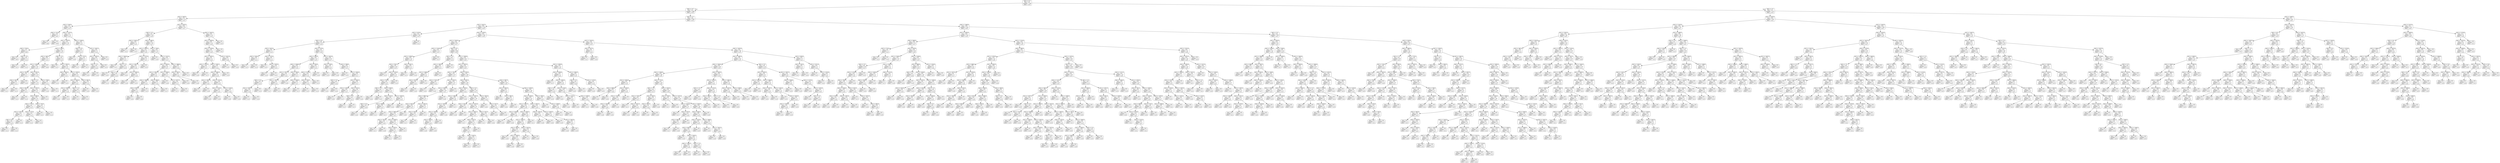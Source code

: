 digraph Tree {
node [shape=box, style="rounded", color="black", fontname=helvetica] ;
edge [fontname=helvetica] ;
0 [label="X[0] <= 6.5\nmse = 0.2\nsamples = 740\nvalue = 12.0"] ;
1 [label="X[0] <= 4.5\nmse = 0.1\nsamples = 469\nvalue = 11.8"] ;
0 -> 1 [labeldistance=2.5, labelangle=45, headlabel="True"] ;
2 [label="X[3] <= 946.0\nmse = 0.1\nsamples = 74\nvalue = 11.5"] ;
1 -> 2 ;
3 [label="X[3] <= 446.0\nmse = 0.1\nsamples = 39\nvalue = 11.3"] ;
2 -> 3 ;
4 [label="X[4] <= 713.0\nmse = 0.0\nsamples = 2\nvalue = 10.7"] ;
3 -> 4 ;
5 [label="mse = 0.0\nsamples = 1\nvalue = 10.6"] ;
4 -> 5 ;
6 [label="mse = -0.0\nsamples = 1\nvalue = 10.9"] ;
4 -> 6 ;
7 [label="X[4] <= 1141.0\nmse = 0.1\nsamples = 37\nvalue = 11.3"] ;
3 -> 7 ;
8 [label="X[1] <= 1923.5\nmse = 0.1\nsamples = 29\nvalue = 11.3"] ;
7 -> 8 ;
9 [label="X[4] <= 792.0\nmse = 0.1\nsamples = 3\nvalue = 10.8"] ;
8 -> 9 ;
10 [label="mse = 0.0\nsamples = 1\nvalue = 10.5"] ;
9 -> 10 ;
11 [label="X[0] <= 3.5\nmse = 0.0\nsamples = 2\nvalue = 11.1"] ;
9 -> 11 ;
12 [label="mse = 0.0\nsamples = 1\nvalue = 11.1"] ;
11 -> 12 ;
13 [label="mse = 0.0\nsamples = 1\nvalue = 11.1"] ;
11 -> 13 ;
14 [label="X[2] <= 740.5\nmse = 0.0\nsamples = 26\nvalue = 11.3"] ;
8 -> 14 ;
15 [label="X[2] <= 682.5\nmse = 0.0\nsamples = 17\nvalue = 11.3"] ;
14 -> 15 ;
16 [label="X[1] <= 1938.0\nmse = 0.0\nsamples = 16\nvalue = 11.3"] ;
15 -> 16 ;
17 [label="X[3] <= 787.0\nmse = 0.0\nsamples = 3\nvalue = 11.1"] ;
16 -> 17 ;
18 [label="X[4] <= 647.0\nmse = 0.0\nsamples = 2\nvalue = 11.2"] ;
17 -> 18 ;
19 [label="mse = 0.0\nsamples = 1\nvalue = 11.1"] ;
18 -> 19 ;
20 [label="mse = -0.0\nsamples = 1\nvalue = 11.3"] ;
18 -> 20 ;
21 [label="mse = -0.0\nsamples = 1\nvalue = 11.0"] ;
17 -> 21 ;
22 [label="X[2] <= 651.0\nmse = 0.0\nsamples = 13\nvalue = 11.3"] ;
16 -> 22 ;
23 [label="X[0] <= 3.5\nmse = 0.0\nsamples = 11\nvalue = 11.3"] ;
22 -> 23 ;
24 [label="X[4] <= 832.0\nmse = 0.0\nsamples = 2\nvalue = 11.3"] ;
23 -> 24 ;
25 [label="mse = 0.0\nsamples = 1\nvalue = 11.2"] ;
24 -> 25 ;
26 [label="mse = 0.0\nsamples = 1\nvalue = 11.3"] ;
24 -> 26 ;
27 [label="X[1] <= 1972.5\nmse = 0.0\nsamples = 9\nvalue = 11.3"] ;
23 -> 27 ;
28 [label="X[3] <= 690.0\nmse = 0.0\nsamples = 8\nvalue = 11.3"] ;
27 -> 28 ;
29 [label="X[4] <= 771.0\nmse = 0.0\nsamples = 6\nvalue = 11.3"] ;
28 -> 29 ;
30 [label="X[1] <= 1971.0\nmse = 0.0\nsamples = 3\nvalue = 11.3"] ;
29 -> 30 ;
31 [label="X[6] <= 0.5\nmse = 0.0\nsamples = 2\nvalue = 11.3"] ;
30 -> 31 ;
32 [label="mse = 0.0\nsamples = 1\nvalue = 11.3"] ;
31 -> 32 ;
33 [label="mse = -0.0\nsamples = 1\nvalue = 11.3"] ;
31 -> 33 ;
34 [label="mse = 0.0\nsamples = 1\nvalue = 11.3"] ;
30 -> 34 ;
35 [label="X[2] <= 273.0\nmse = 0.0\nsamples = 3\nvalue = 11.3"] ;
29 -> 35 ;
36 [label="mse = 0.0\nsamples = 1\nvalue = 11.3"] ;
35 -> 36 ;
37 [label="mse = 0.0\nsamples = 2\nvalue = 11.3"] ;
35 -> 37 ;
38 [label="X[4] <= 776.5\nmse = 0.0\nsamples = 2\nvalue = 11.3"] ;
28 -> 38 ;
39 [label="mse = 0.0\nsamples = 1\nvalue = 11.3"] ;
38 -> 39 ;
40 [label="mse = -0.0\nsamples = 1\nvalue = 11.3"] ;
38 -> 40 ;
41 [label="mse = -0.0\nsamples = 1\nvalue = 11.3"] ;
27 -> 41 ;
42 [label="X[4] <= 798.0\nmse = 0.0\nsamples = 2\nvalue = 11.4"] ;
22 -> 42 ;
43 [label="mse = 0.0\nsamples = 1\nvalue = 11.6"] ;
42 -> 43 ;
44 [label="mse = -0.0\nsamples = 1\nvalue = 11.3"] ;
42 -> 44 ;
45 [label="mse = -0.0\nsamples = 1\nvalue = 10.9"] ;
15 -> 45 ;
46 [label="X[0] <= 3.5\nmse = 0.0\nsamples = 9\nvalue = 11.5"] ;
14 -> 46 ;
47 [label="mse = -0.0\nsamples = 1\nvalue = 11.3"] ;
46 -> 47 ;
48 [label="X[1] <= 1953.5\nmse = 0.0\nsamples = 8\nvalue = 11.5"] ;
46 -> 48 ;
49 [label="X[4] <= 862.0\nmse = 0.0\nsamples = 2\nvalue = 11.5"] ;
48 -> 49 ;
50 [label="mse = 0.0\nsamples = 1\nvalue = 11.5"] ;
49 -> 50 ;
51 [label="mse = 0.0\nsamples = 1\nvalue = 11.4"] ;
49 -> 51 ;
52 [label="X[1] <= 1970.5\nmse = 0.0\nsamples = 6\nvalue = 11.6"] ;
48 -> 52 ;
53 [label="X[1] <= 1963.0\nmse = 0.0\nsamples = 4\nvalue = 11.6"] ;
52 -> 53 ;
54 [label="X[1] <= 1955.0\nmse = 0.0\nsamples = 2\nvalue = 11.6"] ;
53 -> 54 ;
55 [label="mse = 0.0\nsamples = 1\nvalue = 11.6"] ;
54 -> 55 ;
56 [label="mse = -0.0\nsamples = 1\nvalue = 11.5"] ;
54 -> 56 ;
57 [label="X[6] <= 1.5\nmse = 0.0\nsamples = 2\nvalue = 11.7"] ;
53 -> 57 ;
58 [label="mse = 0.0\nsamples = 1\nvalue = 11.7"] ;
57 -> 58 ;
59 [label="mse = 0.0\nsamples = 1\nvalue = 11.7"] ;
57 -> 59 ;
60 [label="X[4] <= 861.0\nmse = 0.0\nsamples = 2\nvalue = 11.5"] ;
52 -> 60 ;
61 [label="mse = 0.0\nsamples = 1\nvalue = 11.6"] ;
60 -> 61 ;
62 [label="mse = 0.0\nsamples = 1\nvalue = 11.5"] ;
60 -> 62 ;
63 [label="X[4] <= 1200.0\nmse = 0.0\nsamples = 8\nvalue = 11.6"] ;
7 -> 63 ;
64 [label="X[6] <= 0.5\nmse = 0.0\nsamples = 3\nvalue = 11.7"] ;
63 -> 64 ;
65 [label="mse = 0.0\nsamples = 1\nvalue = 11.8"] ;
64 -> 65 ;
66 [label="X[3] <= 737.5\nmse = 0.0\nsamples = 2\nvalue = 11.7"] ;
64 -> 66 ;
67 [label="mse = 0.0\nsamples = 1\nvalue = 11.7"] ;
66 -> 67 ;
68 [label="mse = -0.0\nsamples = 1\nvalue = 11.7"] ;
66 -> 68 ;
69 [label="X[1] <= 1947.5\nmse = 0.0\nsamples = 5\nvalue = 11.5"] ;
63 -> 69 ;
70 [label="X[1] <= 1922.5\nmse = 0.0\nsamples = 4\nvalue = 11.6"] ;
69 -> 70 ;
71 [label="X[5] <= 1.5\nmse = 0.0\nsamples = 3\nvalue = 11.6"] ;
70 -> 71 ;
72 [label="mse = 0.0\nsamples = 2\nvalue = 11.6"] ;
71 -> 72 ;
73 [label="mse = -0.0\nsamples = 1\nvalue = 11.6"] ;
71 -> 73 ;
74 [label="mse = 0.0\nsamples = 1\nvalue = 11.5"] ;
70 -> 74 ;
75 [label="mse = 0.0\nsamples = 1\nvalue = 11.5"] ;
69 -> 75 ;
76 [label="X[2] <= 1034.5\nmse = 0.0\nsamples = 35\nvalue = 11.7"] ;
2 -> 76 ;
77 [label="X[0] <= 3.5\nmse = 0.0\nsamples = 22\nvalue = 11.6"] ;
76 -> 77 ;
78 [label="X[4] <= 1502.5\nmse = 0.0\nsamples = 2\nvalue = 11.4"] ;
77 -> 78 ;
79 [label="mse = 0.0\nsamples = 1\nvalue = 11.2"] ;
78 -> 79 ;
80 [label="mse = -0.0\nsamples = 1\nvalue = 11.5"] ;
78 -> 80 ;
81 [label="X[2] <= 686.0\nmse = 0.0\nsamples = 20\nvalue = 11.7"] ;
77 -> 81 ;
82 [label="X[1] <= 1955.5\nmse = 0.1\nsamples = 8\nvalue = 11.6"] ;
81 -> 82 ;
83 [label="X[4] <= 1004.0\nmse = 0.0\nsamples = 4\nvalue = 11.4"] ;
82 -> 83 ;
84 [label="mse = 0.0\nsamples = 1\nvalue = 11.1"] ;
83 -> 84 ;
85 [label="X[5] <= 1.5\nmse = 0.0\nsamples = 3\nvalue = 11.4"] ;
83 -> 85 ;
86 [label="mse = 0.0\nsamples = 1\nvalue = 11.6"] ;
85 -> 86 ;
87 [label="X[6] <= 1.0\nmse = 0.0\nsamples = 2\nvalue = 11.4"] ;
85 -> 87 ;
88 [label="mse = 0.0\nsamples = 1\nvalue = 11.3"] ;
87 -> 88 ;
89 [label="mse = 0.0\nsamples = 1\nvalue = 11.4"] ;
87 -> 89 ;
90 [label="X[3] <= 1172.0\nmse = 0.0\nsamples = 4\nvalue = 11.7"] ;
82 -> 90 ;
91 [label="X[1] <= 1957.5\nmse = 0.0\nsamples = 3\nvalue = 11.8"] ;
90 -> 91 ;
92 [label="mse = 0.0\nsamples = 1\nvalue = 11.6"] ;
91 -> 92 ;
93 [label="X[1] <= 1962.0\nmse = 0.0\nsamples = 2\nvalue = 11.8"] ;
91 -> 93 ;
94 [label="mse = 0.0\nsamples = 1\nvalue = 11.8"] ;
93 -> 94 ;
95 [label="mse = 0.0\nsamples = 1\nvalue = 11.9"] ;
93 -> 95 ;
96 [label="mse = 0.0\nsamples = 1\nvalue = 11.5"] ;
90 -> 96 ;
97 [label="X[2] <= 738.5\nmse = 0.0\nsamples = 12\nvalue = 11.7"] ;
81 -> 97 ;
98 [label="mse = 0.0\nsamples = 1\nvalue = 11.8"] ;
97 -> 98 ;
99 [label="X[4] <= 1222.5\nmse = 0.0\nsamples = 11\nvalue = 11.7"] ;
97 -> 99 ;
100 [label="X[1] <= 1955.0\nmse = 0.0\nsamples = 8\nvalue = 11.7"] ;
99 -> 100 ;
101 [label="X[1] <= 1952.5\nmse = 0.0\nsamples = 5\nvalue = 11.6"] ;
100 -> 101 ;
102 [label="X[4] <= 1090.0\nmse = 0.0\nsamples = 3\nvalue = 11.6"] ;
101 -> 102 ;
103 [label="X[3] <= 955.5\nmse = 0.0\nsamples = 2\nvalue = 11.6"] ;
102 -> 103 ;
104 [label="mse = 0.0\nsamples = 1\nvalue = 11.6"] ;
103 -> 104 ;
105 [label="mse = 0.0\nsamples = 1\nvalue = 11.6"] ;
103 -> 105 ;
106 [label="mse = -0.0\nsamples = 1\nvalue = 11.5"] ;
102 -> 106 ;
107 [label="X[2] <= 906.0\nmse = 0.0\nsamples = 2\nvalue = 11.6"] ;
101 -> 107 ;
108 [label="mse = 0.0\nsamples = 1\nvalue = 11.6"] ;
107 -> 108 ;
109 [label="mse = -0.0\nsamples = 1\nvalue = 11.7"] ;
107 -> 109 ;
110 [label="X[1] <= 1958.5\nmse = 0.0\nsamples = 3\nvalue = 11.7"] ;
100 -> 110 ;
111 [label="mse = 0.0\nsamples = 1\nvalue = 11.8"] ;
110 -> 111 ;
112 [label="X[1] <= 1977.5\nmse = 0.0\nsamples = 2\nvalue = 11.7"] ;
110 -> 112 ;
113 [label="mse = 0.0\nsamples = 1\nvalue = 11.7"] ;
112 -> 113 ;
114 [label="mse = 0.0\nsamples = 1\nvalue = 11.7"] ;
112 -> 114 ;
115 [label="X[4] <= 1880.0\nmse = 0.0\nsamples = 3\nvalue = 11.8"] ;
99 -> 115 ;
116 [label="X[2] <= 945.5\nmse = 0.0\nsamples = 2\nvalue = 11.8"] ;
115 -> 116 ;
117 [label="mse = 0.0\nsamples = 1\nvalue = 11.8"] ;
116 -> 117 ;
118 [label="mse = -0.0\nsamples = 1\nvalue = 11.8"] ;
116 -> 118 ;
119 [label="mse = 0.0\nsamples = 1\nvalue = 11.7"] ;
115 -> 119 ;
120 [label="X[4] <= 1642.5\nmse = 0.0\nsamples = 13\nvalue = 11.9"] ;
76 -> 120 ;
121 [label="X[1] <= 2004.0\nmse = 0.0\nsamples = 12\nvalue = 11.8"] ;
120 -> 121 ;
122 [label="X[3] <= 1530.0\nmse = 0.0\nsamples = 11\nvalue = 11.8"] ;
121 -> 122 ;
123 [label="X[1] <= 1955.5\nmse = 0.0\nsamples = 9\nvalue = 11.8"] ;
122 -> 123 ;
124 [label="X[3] <= 1253.5\nmse = 0.0\nsamples = 2\nvalue = 11.7"] ;
123 -> 124 ;
125 [label="mse = 0.0\nsamples = 1\nvalue = 11.8"] ;
124 -> 125 ;
126 [label="mse = 0.0\nsamples = 1\nvalue = 11.7"] ;
124 -> 126 ;
127 [label="X[4] <= 1305.5\nmse = 0.0\nsamples = 7\nvalue = 11.8"] ;
123 -> 127 ;
128 [label="X[2] <= 1082.0\nmse = 0.0\nsamples = 6\nvalue = 11.8"] ;
127 -> 128 ;
129 [label="X[2] <= 1052.0\nmse = 0.0\nsamples = 2\nvalue = 11.8"] ;
128 -> 129 ;
130 [label="mse = 0.0\nsamples = 1\nvalue = 11.8"] ;
129 -> 130 ;
131 [label="mse = 0.0\nsamples = 1\nvalue = 11.8"] ;
129 -> 131 ;
132 [label="X[3] <= 1151.0\nmse = 0.0\nsamples = 4\nvalue = 11.8"] ;
128 -> 132 ;
133 [label="X[2] <= 1110.5\nmse = 0.0\nsamples = 2\nvalue = 11.9"] ;
132 -> 133 ;
134 [label="mse = 0.0\nsamples = 1\nvalue = 11.9"] ;
133 -> 134 ;
135 [label="mse = 0.0\nsamples = 1\nvalue = 11.8"] ;
133 -> 135 ;
136 [label="X[2] <= 1136.0\nmse = 0.0\nsamples = 2\nvalue = 11.8"] ;
132 -> 136 ;
137 [label="mse = 0.0\nsamples = 1\nvalue = 11.8"] ;
136 -> 137 ;
138 [label="mse = 0.0\nsamples = 1\nvalue = 11.8"] ;
136 -> 138 ;
139 [label="mse = -0.0\nsamples = 1\nvalue = 11.9"] ;
127 -> 139 ;
140 [label="X[3] <= 1621.0\nmse = 0.0\nsamples = 2\nvalue = 12.0"] ;
122 -> 140 ;
141 [label="mse = 0.0\nsamples = 1\nvalue = 11.9"] ;
140 -> 141 ;
142 [label="mse = 0.0\nsamples = 1\nvalue = 12.0"] ;
140 -> 142 ;
143 [label="mse = -0.0\nsamples = 1\nvalue = 12.1"] ;
121 -> 143 ;
144 [label="mse = 0.0\nsamples = 1\nvalue = 12.5"] ;
120 -> 144 ;
145 [label="X[6] <= 1.5\nmse = 0.0\nsamples = 395\nvalue = 11.9"] ;
1 -> 145 ;
146 [label="X[2] <= 681.0\nmse = 0.0\nsamples = 170\nvalue = 11.8"] ;
145 -> 146 ;
147 [label="X[2] <= 674.0\nmse = 0.0\nsamples = 28\nvalue = 11.5"] ;
146 -> 147 ;
148 [label="X[6] <= 0.5\nmse = 0.0\nsamples = 27\nvalue = 11.6"] ;
147 -> 148 ;
149 [label="X[3] <= 601.0\nmse = 0.0\nsamples = 5\nvalue = 11.4"] ;
148 -> 149 ;
150 [label="X[2] <= 546.0\nmse = 0.0\nsamples = 2\nvalue = 11.3"] ;
149 -> 150 ;
151 [label="mse = 0.0\nsamples = 1\nvalue = 11.3"] ;
150 -> 151 ;
152 [label="mse = -0.0\nsamples = 1\nvalue = 11.3"] ;
150 -> 152 ;
153 [label="X[2] <= 315.0\nmse = 0.0\nsamples = 3\nvalue = 11.4"] ;
149 -> 153 ;
154 [label="mse = 0.0\nsamples = 1\nvalue = 11.4"] ;
153 -> 154 ;
155 [label="X[1] <= 1970.5\nmse = 0.0\nsamples = 2\nvalue = 11.4"] ;
153 -> 155 ;
156 [label="mse = 0.0\nsamples = 1\nvalue = 11.4"] ;
155 -> 156 ;
157 [label="mse = -0.0\nsamples = 1\nvalue = 11.4"] ;
155 -> 157 ;
158 [label="X[2] <= 574.0\nmse = 0.0\nsamples = 22\nvalue = 11.6"] ;
148 -> 158 ;
159 [label="X[2] <= 505.0\nmse = 0.0\nsamples = 12\nvalue = 11.5"] ;
158 -> 159 ;
160 [label="X[4] <= 1048.0\nmse = 0.0\nsamples = 8\nvalue = 11.6"] ;
159 -> 160 ;
161 [label="X[1] <= 1971.5\nmse = 0.0\nsamples = 5\nvalue = 11.6"] ;
160 -> 161 ;
162 [label="X[0] <= 5.5\nmse = 0.0\nsamples = 3\nvalue = 11.5"] ;
161 -> 162 ;
163 [label="X[1] <= 1957.5\nmse = 0.0\nsamples = 2\nvalue = 11.5"] ;
162 -> 163 ;
164 [label="mse = 0.0\nsamples = 1\nvalue = 11.5"] ;
163 -> 164 ;
165 [label="mse = -0.0\nsamples = 1\nvalue = 11.6"] ;
163 -> 165 ;
166 [label="mse = -0.0\nsamples = 1\nvalue = 11.4"] ;
162 -> 166 ;
167 [label="X[1] <= 1972.5\nmse = 0.0\nsamples = 2\nvalue = 11.6"] ;
161 -> 167 ;
168 [label="mse = 0.0\nsamples = 1\nvalue = 11.7"] ;
167 -> 168 ;
169 [label="mse = 0.0\nsamples = 1\nvalue = 11.5"] ;
167 -> 169 ;
170 [label="X[3] <= 596.0\nmse = 0.0\nsamples = 3\nvalue = 11.7"] ;
160 -> 170 ;
171 [label="mse = 0.0\nsamples = 1\nvalue = 11.8"] ;
170 -> 171 ;
172 [label="X[4] <= 1469.5\nmse = 0.0\nsamples = 2\nvalue = 11.7"] ;
170 -> 172 ;
173 [label="mse = 0.0\nsamples = 1\nvalue = 11.7"] ;
172 -> 173 ;
174 [label="mse = -0.0\nsamples = 1\nvalue = 11.7"] ;
172 -> 174 ;
175 [label="X[2] <= 550.0\nmse = 0.0\nsamples = 4\nvalue = 11.4"] ;
159 -> 175 ;
176 [label="X[4] <= 1276.0\nmse = 0.0\nsamples = 3\nvalue = 11.4"] ;
175 -> 176 ;
177 [label="X[3] <= 530.5\nmse = 0.0\nsamples = 2\nvalue = 11.4"] ;
176 -> 177 ;
178 [label="mse = 0.0\nsamples = 1\nvalue = 11.4"] ;
177 -> 178 ;
179 [label="mse = -0.0\nsamples = 1\nvalue = 11.4"] ;
177 -> 179 ;
180 [label="mse = -0.0\nsamples = 1\nvalue = 11.3"] ;
176 -> 180 ;
181 [label="mse = 0.0\nsamples = 1\nvalue = 11.6"] ;
175 -> 181 ;
182 [label="X[1] <= 1922.0\nmse = 0.0\nsamples = 10\nvalue = 11.7"] ;
158 -> 182 ;
183 [label="X[3] <= 740.0\nmse = 0.0\nsamples = 2\nvalue = 11.9"] ;
182 -> 183 ;
184 [label="mse = 0.0\nsamples = 1\nvalue = 11.9"] ;
183 -> 184 ;
185 [label="mse = -0.0\nsamples = 1\nvalue = 11.8"] ;
183 -> 185 ;
186 [label="X[2] <= 598.0\nmse = 0.0\nsamples = 8\nvalue = 11.7"] ;
182 -> 186 ;
187 [label="mse = 0.0\nsamples = 1\nvalue = 11.9"] ;
186 -> 187 ;
188 [label="X[1] <= 1944.0\nmse = 0.0\nsamples = 7\nvalue = 11.7"] ;
186 -> 188 ;
189 [label="X[5] <= 1.5\nmse = 0.0\nsamples = 2\nvalue = 11.6"] ;
188 -> 189 ;
190 [label="mse = 0.0\nsamples = 1\nvalue = 11.6"] ;
189 -> 190 ;
191 [label="mse = -0.0\nsamples = 1\nvalue = 11.6"] ;
189 -> 191 ;
192 [label="X[1] <= 1962.5\nmse = 0.0\nsamples = 5\nvalue = 11.7"] ;
188 -> 192 ;
193 [label="X[3] <= 1195.5\nmse = 0.0\nsamples = 2\nvalue = 11.7"] ;
192 -> 193 ;
194 [label="mse = 0.0\nsamples = 1\nvalue = 11.8"] ;
193 -> 194 ;
195 [label="mse = 0.0\nsamples = 1\nvalue = 11.7"] ;
193 -> 195 ;
196 [label="X[2] <= 651.0\nmse = 0.0\nsamples = 3\nvalue = 11.7"] ;
192 -> 196 ;
197 [label="X[0] <= 5.5\nmse = 0.0\nsamples = 2\nvalue = 11.7"] ;
196 -> 197 ;
198 [label="mse = 0.0\nsamples = 1\nvalue = 11.7"] ;
197 -> 198 ;
199 [label="mse = 0.0\nsamples = 1\nvalue = 11.7"] ;
197 -> 199 ;
200 [label="mse = 0.0\nsamples = 1\nvalue = 11.6"] ;
196 -> 200 ;
201 [label="mse = 0.0\nsamples = 1\nvalue = 11.1"] ;
147 -> 201 ;
202 [label="X[4] <= 1249.5\nmse = 0.0\nsamples = 142\nvalue = 11.8"] ;
146 -> 202 ;
203 [label="X[1] <= 1934.5\nmse = 0.0\nsamples = 81\nvalue = 11.7"] ;
202 -> 203 ;
204 [label="X[3] <= 1144.0\nmse = 0.0\nsamples = 13\nvalue = 11.5"] ;
203 -> 204 ;
205 [label="X[3] <= 1004.0\nmse = 0.0\nsamples = 12\nvalue = 11.5"] ;
204 -> 205 ;
206 [label="X[3] <= 781.5\nmse = 0.0\nsamples = 10\nvalue = 11.5"] ;
205 -> 206 ;
207 [label="mse = 0.0\nsamples = 1\nvalue = 11.3"] ;
206 -> 207 ;
208 [label="X[4] <= 1234.5\nmse = 0.0\nsamples = 9\nvalue = 11.5"] ;
206 -> 208 ;
209 [label="X[2] <= 776.0\nmse = 0.0\nsamples = 8\nvalue = 11.6"] ;
208 -> 209 ;
210 [label="X[0] <= 5.5\nmse = 0.0\nsamples = 2\nvalue = 11.5"] ;
209 -> 210 ;
211 [label="mse = 0.0\nsamples = 1\nvalue = 11.6"] ;
210 -> 211 ;
212 [label="mse = 0.0\nsamples = 1\nvalue = 11.4"] ;
210 -> 212 ;
213 [label="X[4] <= 969.0\nmse = 0.0\nsamples = 6\nvalue = 11.6"] ;
209 -> 213 ;
214 [label="X[4] <= 814.5\nmse = 0.0\nsamples = 4\nvalue = 11.7"] ;
213 -> 214 ;
215 [label="X[0] <= 5.5\nmse = 0.0\nsamples = 2\nvalue = 11.6"] ;
214 -> 215 ;
216 [label="mse = 0.0\nsamples = 1\nvalue = 11.6"] ;
215 -> 216 ;
217 [label="mse = 0.0\nsamples = 1\nvalue = 11.6"] ;
215 -> 217 ;
218 [label="X[2] <= 884.0\nmse = 0.0\nsamples = 2\nvalue = 11.7"] ;
214 -> 218 ;
219 [label="mse = 0.0\nsamples = 1\nvalue = 11.7"] ;
218 -> 219 ;
220 [label="mse = 0.0\nsamples = 1\nvalue = 11.7"] ;
218 -> 220 ;
221 [label="X[1] <= 1925.0\nmse = 0.0\nsamples = 2\nvalue = 11.5"] ;
213 -> 221 ;
222 [label="mse = 0.0\nsamples = 1\nvalue = 11.6"] ;
221 -> 222 ;
223 [label="mse = 0.0\nsamples = 1\nvalue = 11.5"] ;
221 -> 223 ;
224 [label="mse = -0.0\nsamples = 1\nvalue = 11.4"] ;
208 -> 224 ;
225 [label="X[2] <= 961.5\nmse = 0.0\nsamples = 2\nvalue = 11.3"] ;
205 -> 225 ;
226 [label="mse = 0.0\nsamples = 1\nvalue = 11.3"] ;
225 -> 226 ;
227 [label="mse = -0.0\nsamples = 1\nvalue = 11.4"] ;
225 -> 227 ;
228 [label="mse = -0.0\nsamples = 1\nvalue = 11.7"] ;
204 -> 228 ;
229 [label="X[6] <= 0.5\nmse = 0.0\nsamples = 68\nvalue = 11.8"] ;
203 -> 229 ;
230 [label="X[5] <= 1.5\nmse = 0.0\nsamples = 5\nvalue = 11.5"] ;
229 -> 230 ;
231 [label="X[2] <= 1001.0\nmse = 0.0\nsamples = 4\nvalue = 11.4"] ;
230 -> 231 ;
232 [label="X[1] <= 1968.0\nmse = 0.0\nsamples = 3\nvalue = 11.5"] ;
231 -> 232 ;
233 [label="X[3] <= 931.0\nmse = 0.0\nsamples = 2\nvalue = 11.6"] ;
232 -> 233 ;
234 [label="mse = 0.0\nsamples = 1\nvalue = 11.6"] ;
233 -> 234 ;
235 [label="mse = 0.0\nsamples = 1\nvalue = 11.6"] ;
233 -> 235 ;
236 [label="mse = -0.0\nsamples = 1\nvalue = 11.4"] ;
232 -> 236 ;
237 [label="mse = 0.0\nsamples = 1\nvalue = 11.3"] ;
231 -> 237 ;
238 [label="mse = -0.0\nsamples = 1\nvalue = 11.7"] ;
230 -> 238 ;
239 [label="X[2] <= 1058.0\nmse = 0.0\nsamples = 63\nvalue = 11.8"] ;
229 -> 239 ;
240 [label="X[1] <= 1953.5\nmse = 0.0\nsamples = 52\nvalue = 11.8"] ;
239 -> 240 ;
241 [label="X[2] <= 745.5\nmse = 0.0\nsamples = 13\nvalue = 11.7"] ;
240 -> 241 ;
242 [label="X[2] <= 722.0\nmse = 0.0\nsamples = 2\nvalue = 11.6"] ;
241 -> 242 ;
243 [label="mse = 0.0\nsamples = 1\nvalue = 11.6"] ;
242 -> 243 ;
244 [label="mse = 0.0\nsamples = 1\nvalue = 11.6"] ;
242 -> 244 ;
245 [label="X[2] <= 1032.5\nmse = 0.0\nsamples = 11\nvalue = 11.7"] ;
241 -> 245 ;
246 [label="X[1] <= 1952.5\nmse = 0.0\nsamples = 10\nvalue = 11.7"] ;
245 -> 246 ;
247 [label="X[3] <= 980.0\nmse = 0.0\nsamples = 9\nvalue = 11.7"] ;
246 -> 247 ;
248 [label="X[2] <= 952.0\nmse = 0.0\nsamples = 6\nvalue = 11.7"] ;
247 -> 248 ;
249 [label="X[3] <= 800.0\nmse = 0.0\nsamples = 5\nvalue = 11.7"] ;
248 -> 249 ;
250 [label="X[2] <= 762.0\nmse = 0.0\nsamples = 2\nvalue = 11.8"] ;
249 -> 250 ;
251 [label="mse = 0.0\nsamples = 1\nvalue = 11.7"] ;
250 -> 251 ;
252 [label="mse = -0.0\nsamples = 1\nvalue = 11.8"] ;
250 -> 252 ;
253 [label="X[1] <= 1948.5\nmse = 0.0\nsamples = 3\nvalue = 11.7"] ;
249 -> 253 ;
254 [label="X[2] <= 876.0\nmse = 0.0\nsamples = 2\nvalue = 11.7"] ;
253 -> 254 ;
255 [label="mse = 0.0\nsamples = 1\nvalue = 11.7"] ;
254 -> 255 ;
256 [label="mse = -0.0\nsamples = 1\nvalue = 11.7"] ;
254 -> 256 ;
257 [label="mse = 0.0\nsamples = 1\nvalue = 11.7"] ;
253 -> 257 ;
258 [label="mse = -0.0\nsamples = 1\nvalue = 11.8"] ;
248 -> 258 ;
259 [label="X[1] <= 1951.0\nmse = 0.0\nsamples = 3\nvalue = 11.7"] ;
247 -> 259 ;
260 [label="X[2] <= 933.5\nmse = 0.0\nsamples = 2\nvalue = 11.7"] ;
259 -> 260 ;
261 [label="mse = 0.0\nsamples = 1\nvalue = 11.7"] ;
260 -> 261 ;
262 [label="mse = -0.0\nsamples = 1\nvalue = 11.7"] ;
260 -> 262 ;
263 [label="mse = 0.0\nsamples = 1\nvalue = 11.7"] ;
259 -> 263 ;
264 [label="mse = -0.0\nsamples = 1\nvalue = 11.8"] ;
246 -> 264 ;
265 [label="mse = -0.0\nsamples = 1\nvalue = 11.6"] ;
245 -> 265 ;
266 [label="X[4] <= 954.0\nmse = 0.0\nsamples = 39\nvalue = 11.8"] ;
240 -> 266 ;
267 [label="X[4] <= 897.0\nmse = 0.0\nsamples = 20\nvalue = 11.8"] ;
266 -> 267 ;
268 [label="X[2] <= 879.0\nmse = 0.0\nsamples = 7\nvalue = 11.8"] ;
267 -> 268 ;
269 [label="X[1] <= 1981.0\nmse = 0.0\nsamples = 6\nvalue = 11.8"] ;
268 -> 269 ;
270 [label="X[1] <= 1975.0\nmse = 0.0\nsamples = 5\nvalue = 11.8"] ;
269 -> 270 ;
271 [label="X[1] <= 1970.0\nmse = 0.0\nsamples = 4\nvalue = 11.8"] ;
270 -> 271 ;
272 [label="X[3] <= 845.0\nmse = 0.0\nsamples = 2\nvalue = 11.8"] ;
271 -> 272 ;
273 [label="mse = 0.0\nsamples = 1\nvalue = 11.8"] ;
272 -> 273 ;
274 [label="mse = 0.0\nsamples = 1\nvalue = 11.8"] ;
272 -> 274 ;
275 [label="mse = 0.0\nsamples = 2\nvalue = 11.8"] ;
271 -> 275 ;
276 [label="mse = 0.0\nsamples = 1\nvalue = 11.8"] ;
270 -> 276 ;
277 [label="mse = 0.0\nsamples = 1\nvalue = 11.7"] ;
269 -> 277 ;
278 [label="mse = -0.0\nsamples = 1\nvalue = 11.8"] ;
268 -> 278 ;
279 [label="X[0] <= 5.5\nmse = 0.0\nsamples = 13\nvalue = 11.7"] ;
267 -> 279 ;
280 [label="X[1] <= 1957.0\nmse = 0.0\nsamples = 10\nvalue = 11.7"] ;
279 -> 280 ;
281 [label="X[4] <= 932.0\nmse = 0.0\nsamples = 2\nvalue = 11.8"] ;
280 -> 281 ;
282 [label="mse = 0.0\nsamples = 1\nvalue = 11.8"] ;
281 -> 282 ;
283 [label="mse = -0.0\nsamples = 1\nvalue = 11.8"] ;
281 -> 283 ;
284 [label="X[1] <= 1973.0\nmse = 0.0\nsamples = 8\nvalue = 11.7"] ;
280 -> 284 ;
285 [label="X[1] <= 1962.5\nmse = 0.0\nsamples = 6\nvalue = 11.7"] ;
284 -> 285 ;
286 [label="mse = 0.0\nsamples = 2\nvalue = 11.7"] ;
285 -> 286 ;
287 [label="X[4] <= 931.0\nmse = 0.0\nsamples = 4\nvalue = 11.7"] ;
285 -> 287 ;
288 [label="X[3] <= 901.0\nmse = 0.0\nsamples = 3\nvalue = 11.7"] ;
287 -> 288 ;
289 [label="mse = 0.0\nsamples = 1\nvalue = 11.7"] ;
288 -> 289 ;
290 [label="X[4] <= 907.0\nmse = 0.0\nsamples = 2\nvalue = 11.7"] ;
288 -> 290 ;
291 [label="mse = 0.0\nsamples = 1\nvalue = 11.7"] ;
290 -> 291 ;
292 [label="mse = -0.0\nsamples = 1\nvalue = 11.7"] ;
290 -> 292 ;
293 [label="mse = -0.0\nsamples = 1\nvalue = 11.7"] ;
287 -> 293 ;
294 [label="X[3] <= 923.5\nmse = 0.0\nsamples = 2\nvalue = 11.6"] ;
284 -> 294 ;
295 [label="mse = 0.0\nsamples = 1\nvalue = 11.7"] ;
294 -> 295 ;
296 [label="mse = 0.0\nsamples = 1\nvalue = 11.6"] ;
294 -> 296 ;
297 [label="X[2] <= 863.0\nmse = 0.0\nsamples = 3\nvalue = 11.8"] ;
279 -> 297 ;
298 [label="mse = 0.0\nsamples = 1\nvalue = 11.8"] ;
297 -> 298 ;
299 [label="X[4] <= 917.5\nmse = 0.0\nsamples = 2\nvalue = 11.9"] ;
297 -> 299 ;
300 [label="mse = 0.0\nsamples = 1\nvalue = 11.9"] ;
299 -> 300 ;
301 [label="mse = 0.0\nsamples = 1\nvalue = 11.9"] ;
299 -> 301 ;
302 [label="X[4] <= 987.5\nmse = 0.0\nsamples = 19\nvalue = 11.8"] ;
266 -> 302 ;
303 [label="X[1] <= 1963.5\nmse = 0.0\nsamples = 3\nvalue = 11.9"] ;
302 -> 303 ;
304 [label="mse = 0.0\nsamples = 1\nvalue = 11.9"] ;
303 -> 304 ;
305 [label="X[3] <= 982.5\nmse = 0.0\nsamples = 2\nvalue = 11.9"] ;
303 -> 305 ;
306 [label="mse = 0.0\nsamples = 1\nvalue = 11.8"] ;
305 -> 306 ;
307 [label="mse = 0.0\nsamples = 1\nvalue = 11.9"] ;
305 -> 307 ;
308 [label="X[4] <= 1059.5\nmse = 0.0\nsamples = 16\nvalue = 11.8"] ;
302 -> 308 ;
309 [label="X[2] <= 1049.0\nmse = 0.0\nsamples = 13\nvalue = 11.8"] ;
308 -> 309 ;
310 [label="X[1] <= 1957.5\nmse = 0.0\nsamples = 8\nvalue = 11.8"] ;
309 -> 310 ;
311 [label="X[2] <= 1028.0\nmse = 0.0\nsamples = 2\nvalue = 11.8"] ;
310 -> 311 ;
312 [label="mse = 0.0\nsamples = 1\nvalue = 11.8"] ;
311 -> 312 ;
313 [label="mse = 0.0\nsamples = 1\nvalue = 11.8"] ;
311 -> 313 ;
314 [label="X[3] <= 1040.5\nmse = 0.0\nsamples = 6\nvalue = 11.8"] ;
310 -> 314 ;
315 [label="X[1] <= 1963.5\nmse = 0.0\nsamples = 5\nvalue = 11.8"] ;
314 -> 315 ;
316 [label="X[2] <= 962.0\nmse = 0.0\nsamples = 3\nvalue = 11.8"] ;
315 -> 316 ;
317 [label="mse = 0.0\nsamples = 1\nvalue = 11.8"] ;
316 -> 317 ;
318 [label="X[1] <= 1960.5\nmse = 0.0\nsamples = 2\nvalue = 11.8"] ;
316 -> 318 ;
319 [label="mse = -0.0\nsamples = 1\nvalue = 11.8"] ;
318 -> 319 ;
320 [label="mse = 0.0\nsamples = 1\nvalue = 11.8"] ;
318 -> 320 ;
321 [label="X[3] <= 1015.0\nmse = 0.0\nsamples = 2\nvalue = 11.8"] ;
315 -> 321 ;
322 [label="mse = 0.0\nsamples = 1\nvalue = 11.7"] ;
321 -> 322 ;
323 [label="mse = -0.0\nsamples = 1\nvalue = 11.8"] ;
321 -> 323 ;
324 [label="mse = 0.0\nsamples = 1\nvalue = 11.7"] ;
314 -> 324 ;
325 [label="X[3] <= 1052.5\nmse = 0.0\nsamples = 5\nvalue = 11.8"] ;
309 -> 325 ;
326 [label="X[4] <= 1051.0\nmse = 0.0\nsamples = 2\nvalue = 11.8"] ;
325 -> 326 ;
327 [label="mse = 0.0\nsamples = 1\nvalue = 11.8"] ;
326 -> 327 ;
328 [label="mse = 0.0\nsamples = 1\nvalue = 11.8"] ;
326 -> 328 ;
329 [label="X[2] <= 1054.5\nmse = 0.0\nsamples = 3\nvalue = 11.9"] ;
325 -> 329 ;
330 [label="mse = 0.0\nsamples = 1\nvalue = 11.9"] ;
329 -> 330 ;
331 [label="X[1] <= 1963.0\nmse = 0.0\nsamples = 2\nvalue = 11.9"] ;
329 -> 331 ;
332 [label="mse = 0.0\nsamples = 1\nvalue = 11.8"] ;
331 -> 332 ;
333 [label="mse = 0.0\nsamples = 1\nvalue = 11.9"] ;
331 -> 333 ;
334 [label="X[2] <= 996.5\nmse = 0.0\nsamples = 3\nvalue = 11.8"] ;
308 -> 334 ;
335 [label="mse = 0.0\nsamples = 1\nvalue = 11.8"] ;
334 -> 335 ;
336 [label="X[2] <= 1048.5\nmse = 0.0\nsamples = 2\nvalue = 11.8"] ;
334 -> 336 ;
337 [label="mse = 0.0\nsamples = 1\nvalue = 11.7"] ;
336 -> 337 ;
338 [label="mse = 0.0\nsamples = 1\nvalue = 11.8"] ;
336 -> 338 ;
339 [label="X[1] <= 1959.0\nmse = 0.0\nsamples = 11\nvalue = 11.9"] ;
239 -> 339 ;
340 [label="X[1] <= 1949.0\nmse = 0.0\nsamples = 7\nvalue = 11.8"] ;
339 -> 340 ;
341 [label="mse = 0.0\nsamples = 1\nvalue = 11.7"] ;
340 -> 341 ;
342 [label="X[2] <= 1095.0\nmse = 0.0\nsamples = 6\nvalue = 11.9"] ;
340 -> 342 ;
343 [label="X[0] <= 5.5\nmse = 0.0\nsamples = 2\nvalue = 11.9"] ;
342 -> 343 ;
344 [label="mse = 0.0\nsamples = 1\nvalue = 11.9"] ;
343 -> 344 ;
345 [label="mse = 0.0\nsamples = 1\nvalue = 12.0"] ;
343 -> 345 ;
346 [label="X[4] <= 1138.5\nmse = 0.0\nsamples = 4\nvalue = 11.8"] ;
342 -> 346 ;
347 [label="X[4] <= 1105.5\nmse = 0.0\nsamples = 2\nvalue = 11.9"] ;
346 -> 347 ;
348 [label="mse = 0.0\nsamples = 1\nvalue = 11.8"] ;
347 -> 348 ;
349 [label="mse = -0.0\nsamples = 1\nvalue = 11.9"] ;
347 -> 349 ;
350 [label="X[4] <= 1180.0\nmse = 0.0\nsamples = 2\nvalue = 11.8"] ;
346 -> 350 ;
351 [label="mse = 0.0\nsamples = 1\nvalue = 11.7"] ;
350 -> 351 ;
352 [label="mse = 0.0\nsamples = 1\nvalue = 11.8"] ;
350 -> 352 ;
353 [label="X[1] <= 1964.5\nmse = 0.0\nsamples = 4\nvalue = 11.9"] ;
339 -> 353 ;
354 [label="X[0] <= 5.5\nmse = 0.0\nsamples = 2\nvalue = 12.0"] ;
353 -> 354 ;
355 [label="mse = 0.0\nsamples = 1\nvalue = 12.0"] ;
354 -> 355 ;
356 [label="mse = -0.0\nsamples = 1\nvalue = 11.9"] ;
354 -> 356 ;
357 [label="X[3] <= 1170.5\nmse = 0.0\nsamples = 2\nvalue = 11.9"] ;
353 -> 357 ;
358 [label="mse = 0.0\nsamples = 1\nvalue = 11.9"] ;
357 -> 358 ;
359 [label="mse = 0.0\nsamples = 1\nvalue = 11.9"] ;
357 -> 359 ;
360 [label="X[1] <= 1910.5\nmse = 0.0\nsamples = 61\nvalue = 11.9"] ;
202 -> 360 ;
361 [label="X[2] <= 927.5\nmse = 0.0\nsamples = 3\nvalue = 11.6"] ;
360 -> 361 ;
362 [label="mse = 0.0\nsamples = 1\nvalue = 11.7"] ;
361 -> 362 ;
363 [label="mse = -0.0\nsamples = 2\nvalue = 11.6"] ;
361 -> 363 ;
364 [label="X[4] <= 2053.0\nmse = 0.0\nsamples = 58\nvalue = 11.9"] ;
360 -> 364 ;
365 [label="X[2] <= 1087.0\nmse = 0.0\nsamples = 53\nvalue = 11.9"] ;
364 -> 365 ;
366 [label="X[4] <= 1656.0\nmse = 0.0\nsamples = 39\nvalue = 11.8"] ;
365 -> 366 ;
367 [label="X[4] <= 1346.0\nmse = 0.0\nsamples = 28\nvalue = 11.8"] ;
366 -> 367 ;
368 [label="X[1] <= 1944.0\nmse = 0.0\nsamples = 6\nvalue = 11.9"] ;
367 -> 368 ;
369 [label="X[3] <= 898.0\nmse = 0.0\nsamples = 2\nvalue = 12.0"] ;
368 -> 369 ;
370 [label="mse = 0.0\nsamples = 1\nvalue = 12.0"] ;
369 -> 370 ;
371 [label="mse = 0.0\nsamples = 1\nvalue = 12.0"] ;
369 -> 371 ;
372 [label="X[2] <= 1030.5\nmse = 0.0\nsamples = 4\nvalue = 11.8"] ;
368 -> 372 ;
373 [label="X[3] <= 1341.5\nmse = 0.0\nsamples = 3\nvalue = 11.8"] ;
372 -> 373 ;
374 [label="X[3] <= 1029.5\nmse = 0.0\nsamples = 2\nvalue = 11.8"] ;
373 -> 374 ;
375 [label="mse = 0.0\nsamples = 1\nvalue = 11.8"] ;
374 -> 375 ;
376 [label="mse = 0.0\nsamples = 1\nvalue = 11.8"] ;
374 -> 376 ;
377 [label="mse = 0.0\nsamples = 1\nvalue = 11.9"] ;
373 -> 377 ;
378 [label="mse = -0.0\nsamples = 1\nvalue = 11.7"] ;
372 -> 378 ;
379 [label="X[2] <= 773.0\nmse = 0.0\nsamples = 22\nvalue = 11.8"] ;
367 -> 379 ;
380 [label="X[5] <= 1.5\nmse = 0.0\nsamples = 6\nvalue = 11.7"] ;
379 -> 380 ;
381 [label="X[2] <= 718.5\nmse = 0.0\nsamples = 3\nvalue = 11.7"] ;
380 -> 381 ;
382 [label="mse = 0.0\nsamples = 1\nvalue = 11.7"] ;
381 -> 382 ;
383 [label="X[4] <= 1431.5\nmse = 0.0\nsamples = 2\nvalue = 11.6"] ;
381 -> 383 ;
384 [label="mse = 0.0\nsamples = 1\nvalue = 11.6"] ;
383 -> 384 ;
385 [label="mse = 0.0\nsamples = 1\nvalue = 11.6"] ;
383 -> 385 ;
386 [label="X[3] <= 945.5\nmse = 0.0\nsamples = 3\nvalue = 11.8"] ;
380 -> 386 ;
387 [label="X[3] <= 833.5\nmse = 0.0\nsamples = 2\nvalue = 11.8"] ;
386 -> 387 ;
388 [label="mse = 0.0\nsamples = 1\nvalue = 11.8"] ;
387 -> 388 ;
389 [label="mse = 0.0\nsamples = 1\nvalue = 11.8"] ;
387 -> 389 ;
390 [label="mse = -0.0\nsamples = 1\nvalue = 11.8"] ;
386 -> 390 ;
391 [label="X[1] <= 1919.5\nmse = 0.0\nsamples = 16\nvalue = 11.8"] ;
379 -> 391 ;
392 [label="X[2] <= 799.5\nmse = 0.0\nsamples = 2\nvalue = 11.7"] ;
391 -> 392 ;
393 [label="mse = 0.0\nsamples = 1\nvalue = 11.7"] ;
392 -> 393 ;
394 [label="mse = 0.0\nsamples = 1\nvalue = 11.8"] ;
392 -> 394 ;
395 [label="X[4] <= 1371.0\nmse = 0.0\nsamples = 14\nvalue = 11.8"] ;
391 -> 395 ;
396 [label="X[1] <= 1928.0\nmse = 0.0\nsamples = 4\nvalue = 11.7"] ;
395 -> 396 ;
397 [label="mse = 0.0\nsamples = 1\nvalue = 11.7"] ;
396 -> 397 ;
398 [label="X[2] <= 973.0\nmse = 0.0\nsamples = 3\nvalue = 11.8"] ;
396 -> 398 ;
399 [label="X[3] <= 881.0\nmse = 0.0\nsamples = 2\nvalue = 11.7"] ;
398 -> 399 ;
400 [label="mse = 0.0\nsamples = 1\nvalue = 11.7"] ;
399 -> 400 ;
401 [label="mse = 0.0\nsamples = 1\nvalue = 11.8"] ;
399 -> 401 ;
402 [label="mse = -0.0\nsamples = 1\nvalue = 11.8"] ;
398 -> 402 ;
403 [label="X[2] <= 1026.5\nmse = 0.0\nsamples = 10\nvalue = 11.8"] ;
395 -> 403 ;
404 [label="X[3] <= 966.0\nmse = 0.0\nsamples = 9\nvalue = 11.9"] ;
403 -> 404 ;
405 [label="X[4] <= 1518.5\nmse = 0.0\nsamples = 6\nvalue = 11.8"] ;
404 -> 405 ;
406 [label="X[3] <= 802.5\nmse = 0.0\nsamples = 5\nvalue = 11.8"] ;
405 -> 406 ;
407 [label="mse = 0.0\nsamples = 1\nvalue = 11.9"] ;
406 -> 407 ;
408 [label="X[4] <= 1450.5\nmse = 0.0\nsamples = 4\nvalue = 11.8"] ;
406 -> 408 ;
409 [label="X[4] <= 1402.5\nmse = 0.0\nsamples = 2\nvalue = 11.8"] ;
408 -> 409 ;
410 [label="mse = 0.0\nsamples = 1\nvalue = 11.8"] ;
409 -> 410 ;
411 [label="mse = -0.0\nsamples = 1\nvalue = 11.8"] ;
409 -> 411 ;
412 [label="X[5] <= 1.5\nmse = 0.0\nsamples = 2\nvalue = 11.8"] ;
408 -> 412 ;
413 [label="mse = 0.0\nsamples = 1\nvalue = 11.8"] ;
412 -> 413 ;
414 [label="mse = -0.0\nsamples = 1\nvalue = 11.8"] ;
412 -> 414 ;
415 [label="mse = -0.0\nsamples = 1\nvalue = 11.9"] ;
405 -> 415 ;
416 [label="X[2] <= 898.0\nmse = 0.0\nsamples = 3\nvalue = 11.9"] ;
404 -> 416 ;
417 [label="mse = -0.0\nsamples = 1\nvalue = 11.9"] ;
416 -> 417 ;
418 [label="X[1] <= 1952.5\nmse = 0.0\nsamples = 2\nvalue = 11.8"] ;
416 -> 418 ;
419 [label="mse = 0.0\nsamples = 1\nvalue = 11.8"] ;
418 -> 419 ;
420 [label="mse = 0.0\nsamples = 1\nvalue = 11.8"] ;
418 -> 420 ;
421 [label="mse = 0.0\nsamples = 1\nvalue = 11.8"] ;
403 -> 421 ;
422 [label="X[3] <= 1003.5\nmse = 0.0\nsamples = 11\nvalue = 11.9"] ;
366 -> 422 ;
423 [label="X[1] <= 1914.5\nmse = 0.0\nsamples = 7\nvalue = 12.0"] ;
422 -> 423 ;
424 [label="X[5] <= 1.5\nmse = 0.0\nsamples = 2\nvalue = 11.8"] ;
423 -> 424 ;
425 [label="mse = 0.0\nsamples = 1\nvalue = 11.8"] ;
424 -> 425 ;
426 [label="mse = 0.0\nsamples = 1\nvalue = 11.8"] ;
424 -> 426 ;
427 [label="X[4] <= 1715.0\nmse = 0.0\nsamples = 5\nvalue = 12.0"] ;
423 -> 427 ;
428 [label="X[3] <= 844.5\nmse = 0.0\nsamples = 2\nvalue = 12.1"] ;
427 -> 428 ;
429 [label="mse = 0.0\nsamples = 1\nvalue = 12.1"] ;
428 -> 429 ;
430 [label="mse = 0.0\nsamples = 1\nvalue = 12.1"] ;
428 -> 430 ;
431 [label="X[5] <= 1.5\nmse = 0.0\nsamples = 3\nvalue = 12.0"] ;
427 -> 431 ;
432 [label="mse = 0.0\nsamples = 1\nvalue = 12.1"] ;
431 -> 432 ;
433 [label="mse = 0.0\nsamples = 2\nvalue = 12.0"] ;
431 -> 433 ;
434 [label="X[3] <= 1081.0\nmse = 0.0\nsamples = 4\nvalue = 11.8"] ;
422 -> 434 ;
435 [label="X[3] <= 1037.0\nmse = 0.0\nsamples = 2\nvalue = 11.8"] ;
434 -> 435 ;
436 [label="mse = 0.0\nsamples = 1\nvalue = 11.8"] ;
435 -> 436 ;
437 [label="mse = -0.0\nsamples = 1\nvalue = 11.8"] ;
435 -> 437 ;
438 [label="X[2] <= 948.0\nmse = 0.0\nsamples = 2\nvalue = 11.9"] ;
434 -> 438 ;
439 [label="mse = 0.0\nsamples = 1\nvalue = 11.8"] ;
438 -> 439 ;
440 [label="mse = 0.0\nsamples = 1\nvalue = 11.9"] ;
438 -> 440 ;
441 [label="X[0] <= 5.5\nmse = 0.0\nsamples = 14\nvalue = 11.9"] ;
365 -> 441 ;
442 [label="X[1] <= 1955.5\nmse = 0.0\nsamples = 8\nvalue = 11.9"] ;
441 -> 442 ;
443 [label="X[1] <= 1952.0\nmse = 0.0\nsamples = 2\nvalue = 11.8"] ;
442 -> 443 ;
444 [label="mse = 0.0\nsamples = 1\nvalue = 11.8"] ;
443 -> 444 ;
445 [label="mse = -0.0\nsamples = 1\nvalue = 11.8"] ;
443 -> 445 ;
446 [label="X[1] <= 1960.5\nmse = 0.0\nsamples = 6\nvalue = 11.9"] ;
442 -> 446 ;
447 [label="X[3] <= 1397.5\nmse = 0.0\nsamples = 2\nvalue = 11.9"] ;
446 -> 447 ;
448 [label="mse = 0.0\nsamples = 1\nvalue = 12.0"] ;
447 -> 448 ;
449 [label="mse = 0.0\nsamples = 1\nvalue = 11.9"] ;
447 -> 449 ;
450 [label="X[2] <= 1262.0\nmse = 0.0\nsamples = 4\nvalue = 11.9"] ;
446 -> 450 ;
451 [label="mse = 0.0\nsamples = 1\nvalue = 11.9"] ;
450 -> 451 ;
452 [label="X[2] <= 1618.5\nmse = 0.0\nsamples = 3\nvalue = 11.9"] ;
450 -> 452 ;
453 [label="X[2] <= 1352.5\nmse = 0.0\nsamples = 2\nvalue = 11.9"] ;
452 -> 453 ;
454 [label="mse = 0.0\nsamples = 1\nvalue = 11.9"] ;
453 -> 454 ;
455 [label="mse = 0.0\nsamples = 1\nvalue = 11.9"] ;
453 -> 455 ;
456 [label="mse = -0.0\nsamples = 1\nvalue = 11.9"] ;
452 -> 456 ;
457 [label="X[1] <= 1957.5\nmse = 0.0\nsamples = 6\nvalue = 12.0"] ;
441 -> 457 ;
458 [label="X[4] <= 1568.0\nmse = 0.0\nsamples = 2\nvalue = 11.9"] ;
457 -> 458 ;
459 [label="mse = 0.0\nsamples = 1\nvalue = 11.9"] ;
458 -> 459 ;
460 [label="mse = -0.0\nsamples = 1\nvalue = 11.9"] ;
458 -> 460 ;
461 [label="X[2] <= 1175.0\nmse = 0.0\nsamples = 4\nvalue = 12.0"] ;
457 -> 461 ;
462 [label="mse = 0.0\nsamples = 1\nvalue = 12.0"] ;
461 -> 462 ;
463 [label="X[3] <= 1252.0\nmse = 0.0\nsamples = 3\nvalue = 12.0"] ;
461 -> 463 ;
464 [label="mse = 0.0\nsamples = 1\nvalue = 12.0"] ;
463 -> 464 ;
465 [label="X[5] <= 1.5\nmse = 0.0\nsamples = 2\nvalue = 12.0"] ;
463 -> 465 ;
466 [label="mse = 0.0\nsamples = 1\nvalue = 12.0"] ;
465 -> 466 ;
467 [label="mse = 0.0\nsamples = 1\nvalue = 12.0"] ;
465 -> 467 ;
468 [label="X[2] <= 850.0\nmse = 0.0\nsamples = 5\nvalue = 12.1"] ;
364 -> 468 ;
469 [label="X[2] <= 762.0\nmse = 0.0\nsamples = 2\nvalue = 12.1"] ;
468 -> 469 ;
470 [label="mse = 0.0\nsamples = 1\nvalue = 12.1"] ;
469 -> 470 ;
471 [label="mse = -0.0\nsamples = 1\nvalue = 12.0"] ;
469 -> 471 ;
472 [label="X[3] <= 1311.0\nmse = 0.0\nsamples = 3\nvalue = 12.2"] ;
468 -> 472 ;
473 [label="mse = 0.0\nsamples = 1\nvalue = 12.2"] ;
472 -> 473 ;
474 [label="X[2] <= 1519.0\nmse = 0.0\nsamples = 2\nvalue = 12.2"] ;
472 -> 474 ;
475 [label="mse = 0.0\nsamples = 1\nvalue = 12.2"] ;
474 -> 475 ;
476 [label="mse = 0.0\nsamples = 1\nvalue = 12.2"] ;
474 -> 476 ;
477 [label="X[4] <= 1480.0\nmse = 0.0\nsamples = 225\nvalue = 12.0"] ;
145 -> 477 ;
478 [label="X[1] <= 1956.0\nmse = 0.0\nsamples = 123\nvalue = 11.9"] ;
477 -> 478 ;
479 [label="X[4] <= 808.0\nmse = 0.0\nsamples = 31\nvalue = 11.7"] ;
478 -> 479 ;
480 [label="X[2] <= 732.0\nmse = 0.0\nsamples = 2\nvalue = 11.2"] ;
479 -> 480 ;
481 [label="mse = 0.0\nsamples = 1\nvalue = 11.2"] ;
480 -> 481 ;
482 [label="mse = 0.0\nsamples = 1\nvalue = 11.2"] ;
480 -> 482 ;
483 [label="X[2] <= 870.0\nmse = 0.0\nsamples = 29\nvalue = 11.8"] ;
479 -> 483 ;
484 [label="X[1] <= 1949.5\nmse = 0.0\nsamples = 15\nvalue = 11.7"] ;
483 -> 484 ;
485 [label="X[6] <= 2.5\nmse = 0.0\nsamples = 10\nvalue = 11.7"] ;
484 -> 485 ;
486 [label="X[3] <= 1176.0\nmse = 0.0\nsamples = 9\nvalue = 11.8"] ;
485 -> 486 ;
487 [label="X[3] <= 789.5\nmse = 0.0\nsamples = 8\nvalue = 11.8"] ;
486 -> 487 ;
488 [label="X[4] <= 1306.0\nmse = 0.0\nsamples = 4\nvalue = 11.8"] ;
487 -> 488 ;
489 [label="X[2] <= 679.5\nmse = 0.0\nsamples = 2\nvalue = 11.8"] ;
488 -> 489 ;
490 [label="mse = 0.0\nsamples = 1\nvalue = 11.8"] ;
489 -> 490 ;
491 [label="mse = 0.0\nsamples = 1\nvalue = 11.8"] ;
489 -> 491 ;
492 [label="X[4] <= 1397.0\nmse = 0.0\nsamples = 2\nvalue = 11.8"] ;
488 -> 492 ;
493 [label="mse = 0.0\nsamples = 1\nvalue = 11.8"] ;
492 -> 493 ;
494 [label="mse = 0.0\nsamples = 1\nvalue = 11.8"] ;
492 -> 494 ;
495 [label="X[3] <= 823.5\nmse = 0.0\nsamples = 4\nvalue = 11.8"] ;
487 -> 495 ;
496 [label="mse = 0.0\nsamples = 1\nvalue = 11.7"] ;
495 -> 496 ;
497 [label="X[4] <= 1072.5\nmse = 0.0\nsamples = 3\nvalue = 11.8"] ;
495 -> 497 ;
498 [label="mse = 0.0\nsamples = 1\nvalue = 11.8"] ;
497 -> 498 ;
499 [label="X[3] <= 895.0\nmse = 0.0\nsamples = 2\nvalue = 11.8"] ;
497 -> 499 ;
500 [label="mse = 0.0\nsamples = 1\nvalue = 11.8"] ;
499 -> 500 ;
501 [label="mse = 0.0\nsamples = 1\nvalue = 11.8"] ;
499 -> 501 ;
502 [label="mse = 0.0\nsamples = 1\nvalue = 11.6"] ;
486 -> 502 ;
503 [label="mse = -0.0\nsamples = 1\nvalue = 11.5"] ;
485 -> 503 ;
504 [label="X[1] <= 1954.5\nmse = 0.0\nsamples = 5\nvalue = 11.6"] ;
484 -> 504 ;
505 [label="X[3] <= 1044.0\nmse = 0.0\nsamples = 3\nvalue = 11.5"] ;
504 -> 505 ;
506 [label="X[4] <= 936.0\nmse = 0.0\nsamples = 2\nvalue = 11.6"] ;
505 -> 506 ;
507 [label="mse = 0.0\nsamples = 1\nvalue = 11.6"] ;
506 -> 507 ;
508 [label="mse = 0.0\nsamples = 1\nvalue = 11.6"] ;
506 -> 508 ;
509 [label="mse = -0.0\nsamples = 1\nvalue = 11.5"] ;
505 -> 509 ;
510 [label="X[4] <= 1112.0\nmse = 0.0\nsamples = 2\nvalue = 11.7"] ;
504 -> 510 ;
511 [label="mse = 0.0\nsamples = 1\nvalue = 11.7"] ;
510 -> 511 ;
512 [label="mse = -0.0\nsamples = 1\nvalue = 11.8"] ;
510 -> 512 ;
513 [label="X[3] <= 1299.0\nmse = 0.0\nsamples = 14\nvalue = 11.9"] ;
483 -> 513 ;
514 [label="X[2] <= 888.0\nmse = 0.0\nsamples = 12\nvalue = 11.9"] ;
513 -> 514 ;
515 [label="X[6] <= 2.5\nmse = 0.0\nsamples = 2\nvalue = 12.0"] ;
514 -> 515 ;
516 [label="mse = 0.0\nsamples = 1\nvalue = 12.0"] ;
515 -> 516 ;
517 [label="mse = 0.0\nsamples = 1\nvalue = 11.9"] ;
515 -> 517 ;
518 [label="X[1] <= 1938.5\nmse = 0.0\nsamples = 10\nvalue = 11.9"] ;
514 -> 518 ;
519 [label="X[2] <= 947.0\nmse = 0.0\nsamples = 3\nvalue = 11.7"] ;
518 -> 519 ;
520 [label="X[1] <= 1924.5\nmse = 0.0\nsamples = 2\nvalue = 11.8"] ;
519 -> 520 ;
521 [label="mse = 0.0\nsamples = 1\nvalue = 11.9"] ;
520 -> 521 ;
522 [label="mse = 0.0\nsamples = 1\nvalue = 11.8"] ;
520 -> 522 ;
523 [label="mse = 0.0\nsamples = 1\nvalue = 11.5"] ;
519 -> 523 ;
524 [label="X[4] <= 1090.0\nmse = 0.0\nsamples = 7\nvalue = 11.9"] ;
518 -> 524 ;
525 [label="X[4] <= 1019.0\nmse = 0.0\nsamples = 3\nvalue = 11.8"] ;
524 -> 525 ;
526 [label="X[3] <= 926.0\nmse = 0.0\nsamples = 2\nvalue = 11.8"] ;
525 -> 526 ;
527 [label="mse = 0.0\nsamples = 1\nvalue = 11.8"] ;
526 -> 527 ;
528 [label="mse = 0.0\nsamples = 1\nvalue = 11.8"] ;
526 -> 528 ;
529 [label="mse = 0.0\nsamples = 1\nvalue = 11.9"] ;
525 -> 529 ;
530 [label="X[5] <= 1.5\nmse = 0.0\nsamples = 4\nvalue = 11.9"] ;
524 -> 530 ;
531 [label="X[2] <= 1009.0\nmse = 0.0\nsamples = 3\nvalue = 11.9"] ;
530 -> 531 ;
532 [label="mse = 0.0\nsamples = 1\nvalue = 11.9"] ;
531 -> 532 ;
533 [label="X[0] <= 5.5\nmse = 0.0\nsamples = 2\nvalue = 11.9"] ;
531 -> 533 ;
534 [label="mse = 0.0\nsamples = 1\nvalue = 11.9"] ;
533 -> 534 ;
535 [label="mse = 0.0\nsamples = 1\nvalue = 12.0"] ;
533 -> 535 ;
536 [label="mse = -0.0\nsamples = 1\nvalue = 12.0"] ;
530 -> 536 ;
537 [label="X[2] <= 1256.0\nmse = 0.0\nsamples = 2\nvalue = 11.6"] ;
513 -> 537 ;
538 [label="mse = 0.0\nsamples = 1\nvalue = 11.5"] ;
537 -> 538 ;
539 [label="mse = 0.0\nsamples = 1\nvalue = 11.8"] ;
537 -> 539 ;
540 [label="X[3] <= 1216.0\nmse = 0.0\nsamples = 92\nvalue = 11.9"] ;
478 -> 540 ;
541 [label="X[4] <= 989.0\nmse = 0.0\nsamples = 71\nvalue = 11.9"] ;
540 -> 541 ;
542 [label="X[1] <= 1974.0\nmse = 0.0\nsamples = 21\nvalue = 11.8"] ;
541 -> 542 ;
543 [label="X[3] <= 888.0\nmse = 0.0\nsamples = 8\nvalue = 11.8"] ;
542 -> 543 ;
544 [label="X[1] <= 1971.0\nmse = 0.0\nsamples = 2\nvalue = 11.7"] ;
543 -> 544 ;
545 [label="mse = 0.0\nsamples = 1\nvalue = 11.8"] ;
544 -> 545 ;
546 [label="mse = 0.0\nsamples = 1\nvalue = 11.6"] ;
544 -> 546 ;
547 [label="X[1] <= 1970.0\nmse = 0.0\nsamples = 6\nvalue = 11.8"] ;
543 -> 547 ;
548 [label="X[1] <= 1962.0\nmse = 0.0\nsamples = 4\nvalue = 11.8"] ;
547 -> 548 ;
549 [label="mse = 0.0\nsamples = 1\nvalue = 11.8"] ;
548 -> 549 ;
550 [label="X[4] <= 932.0\nmse = 0.0\nsamples = 3\nvalue = 11.8"] ;
548 -> 550 ;
551 [label="X[1] <= 1967.5\nmse = 0.0\nsamples = 2\nvalue = 11.8"] ;
550 -> 551 ;
552 [label="mse = 0.0\nsamples = 1\nvalue = 11.8"] ;
551 -> 552 ;
553 [label="mse = 0.0\nsamples = 1\nvalue = 11.8"] ;
551 -> 553 ;
554 [label="mse = -0.0\nsamples = 1\nvalue = 11.8"] ;
550 -> 554 ;
555 [label="mse = 0.0\nsamples = 2\nvalue = 11.8"] ;
547 -> 555 ;
556 [label="X[1] <= 2003.5\nmse = 0.0\nsamples = 13\nvalue = 11.8"] ;
542 -> 556 ;
557 [label="X[2] <= 1029.0\nmse = 0.0\nsamples = 11\nvalue = 11.8"] ;
556 -> 557 ;
558 [label="X[4] <= 908.0\nmse = 0.0\nsamples = 10\nvalue = 11.8"] ;
557 -> 558 ;
559 [label="X[2] <= 844.0\nmse = 0.0\nsamples = 7\nvalue = 11.8"] ;
558 -> 559 ;
560 [label="X[3] <= 872.0\nmse = 0.0\nsamples = 3\nvalue = 11.8"] ;
559 -> 560 ;
561 [label="X[3] <= 838.0\nmse = 0.0\nsamples = 2\nvalue = 11.8"] ;
560 -> 561 ;
562 [label="mse = 0.0\nsamples = 1\nvalue = 11.8"] ;
561 -> 562 ;
563 [label="mse = -0.0\nsamples = 1\nvalue = 11.8"] ;
561 -> 563 ;
564 [label="mse = 0.0\nsamples = 1\nvalue = 11.9"] ;
560 -> 564 ;
565 [label="X[4] <= 880.0\nmse = 0.0\nsamples = 4\nvalue = 11.8"] ;
559 -> 565 ;
566 [label="X[4] <= 853.0\nmse = 0.0\nsamples = 3\nvalue = 11.8"] ;
565 -> 566 ;
567 [label="mse = 0.0\nsamples = 2\nvalue = 11.8"] ;
566 -> 567 ;
568 [label="mse = 0.0\nsamples = 1\nvalue = 11.8"] ;
566 -> 568 ;
569 [label="mse = 0.0\nsamples = 1\nvalue = 11.8"] ;
565 -> 569 ;
570 [label="X[2] <= 969.0\nmse = 0.0\nsamples = 3\nvalue = 11.9"] ;
558 -> 570 ;
571 [label="X[0] <= 5.5\nmse = 0.0\nsamples = 2\nvalue = 11.9"] ;
570 -> 571 ;
572 [label="mse = 0.0\nsamples = 1\nvalue = 11.9"] ;
571 -> 572 ;
573 [label="mse = -0.0\nsamples = 1\nvalue = 11.9"] ;
571 -> 573 ;
574 [label="mse = 0.0\nsamples = 1\nvalue = 11.8"] ;
570 -> 574 ;
575 [label="mse = -0.0\nsamples = 1\nvalue = 11.8"] ;
557 -> 575 ;
576 [label="mse = 0.0\nsamples = 2\nvalue = 11.9"] ;
556 -> 576 ;
577 [label="X[4] <= 1475.0\nmse = 0.0\nsamples = 50\nvalue = 11.9"] ;
541 -> 577 ;
578 [label="X[5] <= 1.5\nmse = 0.0\nsamples = 49\nvalue = 11.9"] ;
577 -> 578 ;
579 [label="X[3] <= 1151.0\nmse = 0.0\nsamples = 34\nvalue = 11.9"] ;
578 -> 579 ;
580 [label="X[4] <= 1115.5\nmse = 0.0\nsamples = 27\nvalue = 11.9"] ;
579 -> 580 ;
581 [label="X[2] <= 982.5\nmse = 0.0\nsamples = 18\nvalue = 11.9"] ;
580 -> 581 ;
582 [label="X[1] <= 1977.5\nmse = 0.0\nsamples = 5\nvalue = 11.9"] ;
581 -> 582 ;
583 [label="mse = 0.0\nsamples = 1\nvalue = 11.8"] ;
582 -> 583 ;
584 [label="X[0] <= 5.5\nmse = 0.0\nsamples = 4\nvalue = 11.9"] ;
582 -> 584 ;
585 [label="mse = 0.0\nsamples = 1\nvalue = 11.9"] ;
584 -> 585 ;
586 [label="X[2] <= 741.5\nmse = 0.0\nsamples = 3\nvalue = 11.9"] ;
584 -> 586 ;
587 [label="mse = 0.0\nsamples = 1\nvalue = 11.9"] ;
586 -> 587 ;
588 [label="mse = -0.0\nsamples = 2\nvalue = 11.9"] ;
586 -> 588 ;
589 [label="X[1] <= 1994.5\nmse = 0.0\nsamples = 13\nvalue = 11.9"] ;
581 -> 589 ;
590 [label="X[1] <= 1984.5\nmse = 0.0\nsamples = 9\nvalue = 11.9"] ;
589 -> 590 ;
591 [label="X[2] <= 1009.0\nmse = 0.0\nsamples = 7\nvalue = 11.9"] ;
590 -> 591 ;
592 [label="X[1] <= 1964.0\nmse = 0.0\nsamples = 2\nvalue = 11.9"] ;
591 -> 592 ;
593 [label="mse = 0.0\nsamples = 1\nvalue = 11.9"] ;
592 -> 593 ;
594 [label="mse = 0.0\nsamples = 1\nvalue = 11.9"] ;
592 -> 594 ;
595 [label="X[4] <= 1053.0\nmse = 0.0\nsamples = 5\nvalue = 11.9"] ;
591 -> 595 ;
596 [label="X[3] <= 1039.0\nmse = 0.0\nsamples = 2\nvalue = 12.0"] ;
595 -> 596 ;
597 [label="mse = 0.0\nsamples = 1\nvalue = 12.0"] ;
596 -> 597 ;
598 [label="mse = -0.0\nsamples = 1\nvalue = 12.0"] ;
596 -> 598 ;
599 [label="X[1] <= 1973.0\nmse = 0.0\nsamples = 3\nvalue = 11.9"] ;
595 -> 599 ;
600 [label="X[0] <= 5.5\nmse = 0.0\nsamples = 2\nvalue = 11.9"] ;
599 -> 600 ;
601 [label="mse = 0.0\nsamples = 1\nvalue = 11.9"] ;
600 -> 601 ;
602 [label="mse = -0.0\nsamples = 1\nvalue = 11.9"] ;
600 -> 602 ;
603 [label="mse = 0.0\nsamples = 1\nvalue = 11.9"] ;
599 -> 603 ;
604 [label="mse = 0.0\nsamples = 2\nvalue = 11.9"] ;
590 -> 604 ;
605 [label="X[4] <= 1015.0\nmse = 0.0\nsamples = 4\nvalue = 12.0"] ;
589 -> 605 ;
606 [label="mse = 0.0\nsamples = 1\nvalue = 12.0"] ;
605 -> 606 ;
607 [label="X[3] <= 1065.0\nmse = 0.0\nsamples = 3\nvalue = 11.9"] ;
605 -> 607 ;
608 [label="mse = 0.0\nsamples = 1\nvalue = 11.9"] ;
607 -> 608 ;
609 [label="X[4] <= 1102.0\nmse = 0.0\nsamples = 2\nvalue = 12.0"] ;
607 -> 609 ;
610 [label="mse = 0.0\nsamples = 1\nvalue = 12.0"] ;
609 -> 610 ;
611 [label="mse = 0.0\nsamples = 1\nvalue = 12.0"] ;
609 -> 611 ;
612 [label="X[4] <= 1119.0\nmse = 0.0\nsamples = 9\nvalue = 11.8"] ;
580 -> 612 ;
613 [label="mse = 0.0\nsamples = 1\nvalue = 11.6"] ;
612 -> 613 ;
614 [label="X[4] <= 1380.0\nmse = 0.0\nsamples = 8\nvalue = 11.9"] ;
612 -> 614 ;
615 [label="X[1] <= 2005.5\nmse = 0.0\nsamples = 7\nvalue = 11.9"] ;
614 -> 615 ;
616 [label="X[2] <= 780.5\nmse = 0.0\nsamples = 6\nvalue = 11.8"] ;
615 -> 616 ;
617 [label="mse = 0.0\nsamples = 1\nvalue = 11.7"] ;
616 -> 617 ;
618 [label="X[1] <= 1984.5\nmse = 0.0\nsamples = 5\nvalue = 11.9"] ;
616 -> 618 ;
619 [label="X[1] <= 1969.5\nmse = 0.0\nsamples = 3\nvalue = 11.8"] ;
618 -> 619 ;
620 [label="X[1] <= 1962.0\nmse = 0.0\nsamples = 2\nvalue = 11.8"] ;
619 -> 620 ;
621 [label="mse = 0.0\nsamples = 1\nvalue = 11.8"] ;
620 -> 621 ;
622 [label="mse = 0.0\nsamples = 1\nvalue = 11.8"] ;
620 -> 622 ;
623 [label="mse = 0.0\nsamples = 1\nvalue = 11.8"] ;
619 -> 623 ;
624 [label="X[0] <= 5.5\nmse = 0.0\nsamples = 2\nvalue = 11.9"] ;
618 -> 624 ;
625 [label="mse = 0.0\nsamples = 1\nvalue = 11.9"] ;
624 -> 625 ;
626 [label="mse = 0.0\nsamples = 1\nvalue = 11.9"] ;
624 -> 626 ;
627 [label="mse = 0.0\nsamples = 1\nvalue = 12.0"] ;
615 -> 627 ;
628 [label="mse = -0.0\nsamples = 1\nvalue = 12.0"] ;
614 -> 628 ;
629 [label="X[0] <= 5.5\nmse = 0.0\nsamples = 7\nvalue = 11.9"] ;
579 -> 629 ;
630 [label="X[1] <= 1969.0\nmse = 0.0\nsamples = 3\nvalue = 11.9"] ;
629 -> 630 ;
631 [label="X[3] <= 1202.0\nmse = 0.0\nsamples = 2\nvalue = 11.8"] ;
630 -> 631 ;
632 [label="mse = 0.0\nsamples = 1\nvalue = 11.8"] ;
631 -> 632 ;
633 [label="mse = 0.0\nsamples = 1\nvalue = 11.8"] ;
631 -> 633 ;
634 [label="mse = 0.0\nsamples = 1\nvalue = 12.0"] ;
630 -> 634 ;
635 [label="X[1] <= 1971.5\nmse = 0.0\nsamples = 4\nvalue = 12.0"] ;
629 -> 635 ;
636 [label="X[2] <= 891.0\nmse = 0.0\nsamples = 2\nvalue = 12.0"] ;
635 -> 636 ;
637 [label="mse = 0.0\nsamples = 1\nvalue = 12.0"] ;
636 -> 637 ;
638 [label="mse = 0.0\nsamples = 1\nvalue = 12.1"] ;
636 -> 638 ;
639 [label="X[3] <= 1185.0\nmse = 0.0\nsamples = 2\nvalue = 12.0"] ;
635 -> 639 ;
640 [label="mse = 0.0\nsamples = 1\nvalue = 12.0"] ;
639 -> 640 ;
641 [label="mse = 0.0\nsamples = 1\nvalue = 11.9"] ;
639 -> 641 ;
642 [label="X[4] <= 1111.5\nmse = 0.0\nsamples = 15\nvalue = 12.0"] ;
578 -> 642 ;
643 [label="X[4] <= 1064.5\nmse = 0.0\nsamples = 2\nvalue = 11.9"] ;
642 -> 643 ;
644 [label="mse = 0.0\nsamples = 1\nvalue = 11.9"] ;
643 -> 644 ;
645 [label="mse = 0.0\nsamples = 1\nvalue = 11.9"] ;
643 -> 645 ;
646 [label="X[1] <= 1976.5\nmse = 0.0\nsamples = 13\nvalue = 12.0"] ;
642 -> 646 ;
647 [label="X[3] <= 781.5\nmse = 0.0\nsamples = 2\nvalue = 12.0"] ;
646 -> 647 ;
648 [label="mse = 0.0\nsamples = 1\nvalue = 12.1"] ;
647 -> 648 ;
649 [label="mse = -0.0\nsamples = 1\nvalue = 11.9"] ;
647 -> 649 ;
650 [label="X[4] <= 1449.5\nmse = 0.0\nsamples = 11\nvalue = 12.0"] ;
646 -> 650 ;
651 [label="X[4] <= 1318.0\nmse = 0.0\nsamples = 8\nvalue = 12.0"] ;
650 -> 651 ;
652 [label="X[3] <= 869.0\nmse = 0.0\nsamples = 6\nvalue = 12.0"] ;
651 -> 652 ;
653 [label="mse = 0.0\nsamples = 2\nvalue = 12.0"] ;
652 -> 653 ;
654 [label="X[2] <= 1119.0\nmse = 0.0\nsamples = 4\nvalue = 12.1"] ;
652 -> 654 ;
655 [label="mse = 0.0\nsamples = 1\nvalue = 12.1"] ;
654 -> 655 ;
656 [label="X[2] <= 1142.0\nmse = 0.0\nsamples = 3\nvalue = 12.1"] ;
654 -> 656 ;
657 [label="mse = 0.0\nsamples = 2\nvalue = 12.1"] ;
656 -> 657 ;
658 [label="mse = 0.0\nsamples = 1\nvalue = 12.1"] ;
656 -> 658 ;
659 [label="X[3] <= 735.5\nmse = 0.0\nsamples = 2\nvalue = 11.9"] ;
651 -> 659 ;
660 [label="mse = 0.0\nsamples = 1\nvalue = 12.0"] ;
659 -> 660 ;
661 [label="mse = -0.0\nsamples = 1\nvalue = 11.9"] ;
659 -> 661 ;
662 [label="X[4] <= 1470.5\nmse = 0.0\nsamples = 3\nvalue = 12.1"] ;
650 -> 662 ;
663 [label="X[1] <= 1998.0\nmse = 0.0\nsamples = 2\nvalue = 12.1"] ;
662 -> 663 ;
664 [label="mse = 0.0\nsamples = 1\nvalue = 12.1"] ;
663 -> 664 ;
665 [label="mse = 0.0\nsamples = 1\nvalue = 12.1"] ;
663 -> 665 ;
666 [label="mse = 0.0\nsamples = 1\nvalue = 12.1"] ;
662 -> 666 ;
667 [label="mse = 0.0\nsamples = 1\nvalue = 11.8"] ;
577 -> 667 ;
668 [label="X[2] <= 1522.0\nmse = 0.0\nsamples = 21\nvalue = 12.0"] ;
540 -> 668 ;
669 [label="X[1] <= 1972.5\nmse = 0.0\nsamples = 20\nvalue = 12.0"] ;
668 -> 669 ;
670 [label="X[3] <= 1403.0\nmse = 0.0\nsamples = 10\nvalue = 12.0"] ;
669 -> 670 ;
671 [label="X[2] <= 1382.0\nmse = 0.0\nsamples = 7\nvalue = 11.9"] ;
670 -> 671 ;
672 [label="X[3] <= 1272.5\nmse = 0.0\nsamples = 6\nvalue = 11.9"] ;
671 -> 672 ;
673 [label="X[3] <= 1244.0\nmse = 0.0\nsamples = 3\nvalue = 11.9"] ;
672 -> 673 ;
674 [label="mse = 0.0\nsamples = 1\nvalue = 11.9"] ;
673 -> 674 ;
675 [label="X[4] <= 1255.0\nmse = 0.0\nsamples = 2\nvalue = 11.9"] ;
673 -> 675 ;
676 [label="mse = 0.0\nsamples = 1\nvalue = 11.9"] ;
675 -> 676 ;
677 [label="mse = 0.0\nsamples = 1\nvalue = 11.9"] ;
675 -> 677 ;
678 [label="X[3] <= 1307.0\nmse = 0.0\nsamples = 3\nvalue = 12.0"] ;
672 -> 678 ;
679 [label="mse = 0.0\nsamples = 1\nvalue = 12.0"] ;
678 -> 679 ;
680 [label="X[4] <= 1334.5\nmse = 0.0\nsamples = 2\nvalue = 11.9"] ;
678 -> 680 ;
681 [label="mse = 0.0\nsamples = 1\nvalue = 11.9"] ;
680 -> 681 ;
682 [label="mse = 0.0\nsamples = 1\nvalue = 12.0"] ;
680 -> 682 ;
683 [label="mse = 0.0\nsamples = 1\nvalue = 11.6"] ;
671 -> 683 ;
684 [label="X[4] <= 1421.5\nmse = 0.0\nsamples = 3\nvalue = 12.1"] ;
670 -> 684 ;
685 [label="mse = 0.0\nsamples = 1\nvalue = 12.1"] ;
684 -> 685 ;
686 [label="X[5] <= 1.5\nmse = 0.0\nsamples = 2\nvalue = 12.1"] ;
684 -> 686 ;
687 [label="mse = 0.0\nsamples = 1\nvalue = 12.1"] ;
686 -> 687 ;
688 [label="mse = -0.0\nsamples = 1\nvalue = 12.1"] ;
686 -> 688 ;
689 [label="X[3] <= 1221.0\nmse = 0.0\nsamples = 10\nvalue = 12.1"] ;
669 -> 689 ;
690 [label="mse = 0.0\nsamples = 1\nvalue = 12.2"] ;
689 -> 690 ;
691 [label="X[2] <= 1249.5\nmse = 0.0\nsamples = 9\nvalue = 12.1"] ;
689 -> 691 ;
692 [label="X[2] <= 1230.5\nmse = 0.0\nsamples = 3\nvalue = 12.0"] ;
691 -> 692 ;
693 [label="mse = 0.0\nsamples = 2\nvalue = 12.0"] ;
692 -> 693 ;
694 [label="mse = -0.0\nsamples = 1\nvalue = 11.9"] ;
692 -> 694 ;
695 [label="X[4] <= 1298.0\nmse = 0.0\nsamples = 6\nvalue = 12.1"] ;
691 -> 695 ;
696 [label="mse = 0.0\nsamples = 1\nvalue = 12.1"] ;
695 -> 696 ;
697 [label="X[2] <= 1397.0\nmse = 0.0\nsamples = 5\nvalue = 12.1"] ;
695 -> 697 ;
698 [label="X[2] <= 1369.5\nmse = 0.0\nsamples = 2\nvalue = 12.0"] ;
697 -> 698 ;
699 [label="mse = 0.0\nsamples = 1\nvalue = 12.0"] ;
698 -> 699 ;
700 [label="mse = 0.0\nsamples = 1\nvalue = 12.0"] ;
698 -> 700 ;
701 [label="X[2] <= 1431.0\nmse = 0.0\nsamples = 3\nvalue = 12.1"] ;
697 -> 701 ;
702 [label="X[3] <= 1379.5\nmse = 0.0\nsamples = 2\nvalue = 12.1"] ;
701 -> 702 ;
703 [label="mse = 0.0\nsamples = 1\nvalue = 12.1"] ;
702 -> 703 ;
704 [label="mse = 0.0\nsamples = 1\nvalue = 12.1"] ;
702 -> 704 ;
705 [label="mse = -0.0\nsamples = 1\nvalue = 12.1"] ;
701 -> 705 ;
706 [label="mse = -0.0\nsamples = 1\nvalue = 12.4"] ;
668 -> 706 ;
707 [label="X[0] <= 5.5\nmse = 0.0\nsamples = 102\nvalue = 12.1"] ;
477 -> 707 ;
708 [label="X[1] <= 1954.5\nmse = 0.0\nsamples = 33\nvalue = 11.9"] ;
707 -> 708 ;
709 [label="X[4] <= 2328.5\nmse = 0.0\nsamples = 14\nvalue = 11.8"] ;
708 -> 709 ;
710 [label="X[1] <= 1899.0\nmse = 0.0\nsamples = 13\nvalue = 11.8"] ;
709 -> 710 ;
711 [label="X[2] <= 968.5\nmse = 0.0\nsamples = 2\nvalue = 11.7"] ;
710 -> 711 ;
712 [label="mse = 0.0\nsamples = 1\nvalue = 11.6"] ;
711 -> 712 ;
713 [label="mse = -0.0\nsamples = 1\nvalue = 11.7"] ;
711 -> 713 ;
714 [label="X[3] <= 992.5\nmse = 0.0\nsamples = 11\nvalue = 11.9"] ;
710 -> 714 ;
715 [label="X[2] <= 944.0\nmse = 0.0\nsamples = 3\nvalue = 11.8"] ;
714 -> 715 ;
716 [label="mse = 0.0\nsamples = 1\nvalue = 11.8"] ;
715 -> 716 ;
717 [label="X[4] <= 1782.0\nmse = 0.0\nsamples = 2\nvalue = 11.7"] ;
715 -> 717 ;
718 [label="mse = 0.0\nsamples = 1\nvalue = 11.7"] ;
717 -> 718 ;
719 [label="mse = 0.0\nsamples = 1\nvalue = 11.7"] ;
717 -> 719 ;
720 [label="X[2] <= 180.0\nmse = 0.0\nsamples = 8\nvalue = 11.9"] ;
714 -> 720 ;
721 [label="mse = 0.0\nsamples = 1\nvalue = 12.0"] ;
720 -> 721 ;
722 [label="X[4] <= 1749.5\nmse = 0.0\nsamples = 7\nvalue = 11.9"] ;
720 -> 722 ;
723 [label="X[4] <= 1549.0\nmse = 0.0\nsamples = 4\nvalue = 11.9"] ;
722 -> 723 ;
724 [label="mse = 0.0\nsamples = 1\nvalue = 11.9"] ;
723 -> 724 ;
725 [label="X[2] <= 1318.5\nmse = 0.0\nsamples = 3\nvalue = 12.0"] ;
723 -> 725 ;
726 [label="X[4] <= 1630.0\nmse = 0.0\nsamples = 2\nvalue = 12.0"] ;
725 -> 726 ;
727 [label="mse = 0.0\nsamples = 1\nvalue = 12.0"] ;
726 -> 727 ;
728 [label="mse = 0.0\nsamples = 1\nvalue = 12.0"] ;
726 -> 728 ;
729 [label="mse = 0.0\nsamples = 1\nvalue = 11.9"] ;
725 -> 729 ;
730 [label="X[3] <= 1016.5\nmse = 0.0\nsamples = 3\nvalue = 11.9"] ;
722 -> 730 ;
731 [label="mse = 0.0\nsamples = 1\nvalue = 11.9"] ;
730 -> 731 ;
732 [label="X[2] <= 1248.0\nmse = 0.0\nsamples = 2\nvalue = 11.8"] ;
730 -> 732 ;
733 [label="mse = 0.0\nsamples = 1\nvalue = 11.8"] ;
732 -> 733 ;
734 [label="mse = 0.0\nsamples = 1\nvalue = 11.8"] ;
732 -> 734 ;
735 [label="mse = -0.0\nsamples = 1\nvalue = 11.4"] ;
709 -> 735 ;
736 [label="X[2] <= 390.0\nmse = 0.0\nsamples = 19\nvalue = 12.0"] ;
708 -> 736 ;
737 [label="X[1] <= 1969.5\nmse = 0.0\nsamples = 3\nvalue = 11.7"] ;
736 -> 737 ;
738 [label="mse = 0.0\nsamples = 1\nvalue = 11.7"] ;
737 -> 738 ;
739 [label="mse = 0.0\nsamples = 2\nvalue = 11.7"] ;
737 -> 739 ;
740 [label="X[3] <= 1064.0\nmse = 0.0\nsamples = 16\nvalue = 12.0"] ;
736 -> 740 ;
741 [label="X[4] <= 1850.0\nmse = 0.0\nsamples = 2\nvalue = 11.8"] ;
740 -> 741 ;
742 [label="mse = 0.0\nsamples = 1\nvalue = 11.9"] ;
741 -> 742 ;
743 [label="mse = 0.0\nsamples = 1\nvalue = 11.8"] ;
741 -> 743 ;
744 [label="X[1] <= 1968.0\nmse = 0.0\nsamples = 14\nvalue = 12.1"] ;
740 -> 744 ;
745 [label="X[6] <= 2.5\nmse = 0.0\nsamples = 8\nvalue = 12.0"] ;
744 -> 745 ;
746 [label="X[2] <= 1078.5\nmse = 0.0\nsamples = 7\nvalue = 12.0"] ;
745 -> 746 ;
747 [label="X[1] <= 1962.5\nmse = 0.0\nsamples = 2\nvalue = 12.1"] ;
746 -> 747 ;
748 [label="mse = 0.0\nsamples = 1\nvalue = 12.1"] ;
747 -> 748 ;
749 [label="mse = -0.0\nsamples = 1\nvalue = 12.1"] ;
747 -> 749 ;
750 [label="X[5] <= 1.5\nmse = 0.0\nsamples = 5\nvalue = 12.0"] ;
746 -> 750 ;
751 [label="X[2] <= 1442.0\nmse = 0.0\nsamples = 2\nvalue = 12.0"] ;
750 -> 751 ;
752 [label="mse = 0.0\nsamples = 1\nvalue = 12.0"] ;
751 -> 752 ;
753 [label="mse = 0.0\nsamples = 1\nvalue = 12.0"] ;
751 -> 753 ;
754 [label="X[2] <= 1383.0\nmse = 0.0\nsamples = 3\nvalue = 11.9"] ;
750 -> 754 ;
755 [label="X[4] <= 2038.5\nmse = 0.0\nsamples = 2\nvalue = 11.9"] ;
754 -> 755 ;
756 [label="mse = 0.0\nsamples = 1\nvalue = 12.0"] ;
755 -> 756 ;
757 [label="mse = -0.0\nsamples = 1\nvalue = 11.9"] ;
755 -> 757 ;
758 [label="mse = 0.0\nsamples = 1\nvalue = 11.9"] ;
754 -> 758 ;
759 [label="mse = -0.0\nsamples = 1\nvalue = 12.1"] ;
745 -> 759 ;
760 [label="X[1] <= 1973.5\nmse = 0.0\nsamples = 6\nvalue = 12.1"] ;
744 -> 760 ;
761 [label="X[4] <= 2301.0\nmse = 0.0\nsamples = 3\nvalue = 12.1"] ;
760 -> 761 ;
762 [label="X[4] <= 1726.0\nmse = 0.0\nsamples = 2\nvalue = 12.1"] ;
761 -> 762 ;
763 [label="mse = 0.0\nsamples = 1\nvalue = 12.1"] ;
762 -> 763 ;
764 [label="mse = 0.0\nsamples = 1\nvalue = 12.1"] ;
762 -> 764 ;
765 [label="mse = 0.0\nsamples = 1\nvalue = 12.2"] ;
761 -> 765 ;
766 [label="X[4] <= 1687.5\nmse = 0.0\nsamples = 3\nvalue = 12.2"] ;
760 -> 766 ;
767 [label="mse = 0.0\nsamples = 1\nvalue = 12.3"] ;
766 -> 767 ;
768 [label="X[2] <= 1254.0\nmse = 0.0\nsamples = 2\nvalue = 12.2"] ;
766 -> 768 ;
769 [label="mse = 0.0\nsamples = 1\nvalue = 12.2"] ;
768 -> 769 ;
770 [label="mse = -0.0\nsamples = 1\nvalue = 12.1"] ;
768 -> 770 ;
771 [label="X[2] <= 819.0\nmse = 0.0\nsamples = 69\nvalue = 12.1"] ;
707 -> 771 ;
772 [label="X[4] <= 1885.0\nmse = 0.0\nsamples = 22\nvalue = 12.0"] ;
771 -> 772 ;
773 [label="X[5] <= 1.5\nmse = 0.0\nsamples = 19\nvalue = 12.1"] ;
772 -> 773 ;
774 [label="X[2] <= 729.5\nmse = 0.0\nsamples = 4\nvalue = 12.0"] ;
773 -> 774 ;
775 [label="mse = 0.0\nsamples = 1\nvalue = 11.9"] ;
774 -> 775 ;
776 [label="X[4] <= 1814.5\nmse = 0.0\nsamples = 3\nvalue = 12.0"] ;
774 -> 776 ;
777 [label="X[2] <= 756.0\nmse = 0.0\nsamples = 2\nvalue = 12.0"] ;
776 -> 777 ;
778 [label="mse = 0.0\nsamples = 1\nvalue = 12.0"] ;
777 -> 778 ;
779 [label="mse = 0.0\nsamples = 1\nvalue = 12.0"] ;
777 -> 779 ;
780 [label="mse = 0.0\nsamples = 1\nvalue = 12.0"] ;
776 -> 780 ;
781 [label="X[2] <= 803.0\nmse = 0.0\nsamples = 15\nvalue = 12.1"] ;
773 -> 781 ;
782 [label="X[1] <= 1998.5\nmse = 0.0\nsamples = 14\nvalue = 12.1"] ;
781 -> 782 ;
783 [label="X[1] <= 1994.5\nmse = 0.0\nsamples = 8\nvalue = 12.1"] ;
782 -> 783 ;
784 [label="X[4] <= 1735.5\nmse = 0.0\nsamples = 5\nvalue = 12.1"] ;
783 -> 784 ;
785 [label="X[1] <= 1977.5\nmse = 0.0\nsamples = 4\nvalue = 12.1"] ;
784 -> 785 ;
786 [label="mse = 0.0\nsamples = 1\nvalue = 12.1"] ;
785 -> 786 ;
787 [label="X[2] <= 676.0\nmse = 0.0\nsamples = 3\nvalue = 12.1"] ;
785 -> 787 ;
788 [label="mse = 0.0\nsamples = 1\nvalue = 12.0"] ;
787 -> 788 ;
789 [label="X[3] <= 756.0\nmse = 0.0\nsamples = 2\nvalue = 12.1"] ;
787 -> 789 ;
790 [label="mse = 0.0\nsamples = 1\nvalue = 12.1"] ;
789 -> 790 ;
791 [label="mse = 0.0\nsamples = 1\nvalue = 12.1"] ;
789 -> 791 ;
792 [label="mse = -0.0\nsamples = 1\nvalue = 12.1"] ;
784 -> 792 ;
793 [label="X[3] <= 787.5\nmse = 0.0\nsamples = 3\nvalue = 12.1"] ;
783 -> 793 ;
794 [label="X[4] <= 1578.0\nmse = 0.0\nsamples = 2\nvalue = 12.1"] ;
793 -> 794 ;
795 [label="mse = 0.0\nsamples = 1\nvalue = 12.1"] ;
794 -> 795 ;
796 [label="mse = 0.0\nsamples = 1\nvalue = 12.1"] ;
794 -> 796 ;
797 [label="mse = -0.0\nsamples = 1\nvalue = 12.1"] ;
793 -> 797 ;
798 [label="X[3] <= 762.5\nmse = 0.0\nsamples = 6\nvalue = 12.1"] ;
782 -> 798 ;
799 [label="X[2] <= 753.0\nmse = 0.0\nsamples = 3\nvalue = 12.1"] ;
798 -> 799 ;
800 [label="mse = 0.0\nsamples = 2\nvalue = 12.1"] ;
799 -> 800 ;
801 [label="mse = -0.0\nsamples = 1\nvalue = 12.0"] ;
799 -> 801 ;
802 [label="X[3] <= 790.5\nmse = 0.0\nsamples = 3\nvalue = 12.1"] ;
798 -> 802 ;
803 [label="X[4] <= 1504.5\nmse = 0.0\nsamples = 2\nvalue = 12.1"] ;
802 -> 803 ;
804 [label="mse = 0.0\nsamples = 1\nvalue = 12.1"] ;
803 -> 804 ;
805 [label="mse = -0.0\nsamples = 1\nvalue = 12.1"] ;
803 -> 805 ;
806 [label="mse = 0.0\nsamples = 1\nvalue = 12.1"] ;
802 -> 806 ;
807 [label="mse = 0.0\nsamples = 1\nvalue = 12.2"] ;
781 -> 807 ;
808 [label="X[2] <= 775.5\nmse = 0.0\nsamples = 3\nvalue = 11.8"] ;
772 -> 808 ;
809 [label="X[1] <= 1947.5\nmse = 0.0\nsamples = 2\nvalue = 11.7"] ;
808 -> 809 ;
810 [label="mse = -0.0\nsamples = 1\nvalue = 11.8"] ;
809 -> 810 ;
811 [label="mse = 0.0\nsamples = 1\nvalue = 11.6"] ;
809 -> 811 ;
812 [label="mse = 0.0\nsamples = 1\nvalue = 12.0"] ;
808 -> 812 ;
813 [label="X[1] <= 1926.5\nmse = 0.0\nsamples = 47\nvalue = 12.2"] ;
771 -> 813 ;
814 [label="X[5] <= 1.5\nmse = 0.0\nsamples = 3\nvalue = 11.9"] ;
813 -> 814 ;
815 [label="mse = 0.0\nsamples = 1\nvalue = 12.2"] ;
814 -> 815 ;
816 [label="X[4] <= 1992.5\nmse = 0.0\nsamples = 2\nvalue = 11.8"] ;
814 -> 816 ;
817 [label="mse = 0.0\nsamples = 1\nvalue = 11.8"] ;
816 -> 817 ;
818 [label="mse = -0.0\nsamples = 1\nvalue = 11.8"] ;
816 -> 818 ;
819 [label="X[1] <= 1961.0\nmse = 0.0\nsamples = 44\nvalue = 12.2"] ;
813 -> 819 ;
820 [label="X[4] <= 1572.5\nmse = 0.0\nsamples = 11\nvalue = 12.3"] ;
819 -> 820 ;
821 [label="mse = 0.0\nsamples = 1\nvalue = 11.9"] ;
820 -> 821 ;
822 [label="X[1] <= 1957.5\nmse = 0.0\nsamples = 10\nvalue = 12.3"] ;
820 -> 822 ;
823 [label="X[1] <= 1930.0\nmse = 0.0\nsamples = 9\nvalue = 12.3"] ;
822 -> 823 ;
824 [label="mse = 0.0\nsamples = 1\nvalue = 12.1"] ;
823 -> 824 ;
825 [label="X[4] <= 1727.5\nmse = 0.0\nsamples = 8\nvalue = 12.3"] ;
823 -> 825 ;
826 [label="X[2] <= 1356.0\nmse = 0.0\nsamples = 2\nvalue = 12.2"] ;
825 -> 826 ;
827 [label="mse = 0.0\nsamples = 1\nvalue = 12.3"] ;
826 -> 827 ;
828 [label="mse = -0.0\nsamples = 1\nvalue = 12.0"] ;
826 -> 828 ;
829 [label="X[4] <= 2430.0\nmse = 0.0\nsamples = 6\nvalue = 12.3"] ;
825 -> 829 ;
830 [label="X[2] <= 1302.0\nmse = 0.0\nsamples = 5\nvalue = 12.4"] ;
829 -> 830 ;
831 [label="X[2] <= 903.0\nmse = 0.0\nsamples = 4\nvalue = 12.3"] ;
830 -> 831 ;
832 [label="mse = 0.0\nsamples = 1\nvalue = 12.3"] ;
831 -> 832 ;
833 [label="X[4] <= 1959.5\nmse = 0.0\nsamples = 3\nvalue = 12.4"] ;
831 -> 833 ;
834 [label="mse = 0.0\nsamples = 1\nvalue = 12.3"] ;
833 -> 834 ;
835 [label="X[2] <= 1039.5\nmse = 0.0\nsamples = 2\nvalue = 12.4"] ;
833 -> 835 ;
836 [label="mse = 0.0\nsamples = 1\nvalue = 12.4"] ;
835 -> 836 ;
837 [label="mse = 0.0\nsamples = 1\nvalue = 12.4"] ;
835 -> 837 ;
838 [label="mse = -0.0\nsamples = 1\nvalue = 12.5"] ;
830 -> 838 ;
839 [label="mse = -0.0\nsamples = 1\nvalue = 12.2"] ;
829 -> 839 ;
840 [label="mse = -0.0\nsamples = 1\nvalue = 12.5"] ;
822 -> 840 ;
841 [label="X[3] <= 2095.0\nmse = 0.0\nsamples = 33\nvalue = 12.2"] ;
819 -> 841 ;
842 [label="X[4] <= 2587.5\nmse = 0.0\nsamples = 32\nvalue = 12.2"] ;
841 -> 842 ;
843 [label="X[4] <= 2246.0\nmse = 0.0\nsamples = 31\nvalue = 12.2"] ;
842 -> 843 ;
844 [label="X[1] <= 1999.0\nmse = 0.0\nsamples = 29\nvalue = 12.2"] ;
843 -> 844 ;
845 [label="X[4] <= 1920.5\nmse = 0.0\nsamples = 26\nvalue = 12.2"] ;
844 -> 845 ;
846 [label="X[1] <= 1993.5\nmse = 0.0\nsamples = 19\nvalue = 12.2"] ;
845 -> 846 ;
847 [label="X[3] <= 1538.0\nmse = 0.0\nsamples = 13\nvalue = 12.2"] ;
846 -> 847 ;
848 [label="X[3] <= 1282.0\nmse = 0.0\nsamples = 5\nvalue = 12.1"] ;
847 -> 848 ;
849 [label="X[3] <= 1037.5\nmse = 0.0\nsamples = 4\nvalue = 12.1"] ;
848 -> 849 ;
850 [label="X[4] <= 1863.5\nmse = 0.0\nsamples = 3\nvalue = 12.1"] ;
849 -> 850 ;
851 [label="mse = 0.0\nsamples = 2\nvalue = 12.1"] ;
850 -> 851 ;
852 [label="mse = -0.0\nsamples = 1\nvalue = 12.1"] ;
850 -> 852 ;
853 [label="mse = 0.0\nsamples = 1\nvalue = 12.1"] ;
849 -> 853 ;
854 [label="mse = -0.0\nsamples = 1\nvalue = 12.1"] ;
848 -> 854 ;
855 [label="X[1] <= 1973.5\nmse = 0.0\nsamples = 8\nvalue = 12.2"] ;
847 -> 855 ;
856 [label="X[1] <= 1968.0\nmse = 0.0\nsamples = 2\nvalue = 12.1"] ;
855 -> 856 ;
857 [label="mse = 0.0\nsamples = 1\nvalue = 12.2"] ;
856 -> 857 ;
858 [label="mse = -0.0\nsamples = 1\nvalue = 12.0"] ;
856 -> 858 ;
859 [label="X[2] <= 1223.5\nmse = 0.0\nsamples = 6\nvalue = 12.2"] ;
855 -> 859 ;
860 [label="mse = 0.0\nsamples = 1\nvalue = 12.3"] ;
859 -> 860 ;
861 [label="X[3] <= 1613.5\nmse = 0.0\nsamples = 5\nvalue = 12.2"] ;
859 -> 861 ;
862 [label="X[4] <= 1584.5\nmse = 0.0\nsamples = 3\nvalue = 12.2"] ;
861 -> 862 ;
863 [label="mse = 0.0\nsamples = 1\nvalue = 12.2"] ;
862 -> 863 ;
864 [label="X[2] <= 1606.0\nmse = 0.0\nsamples = 2\nvalue = 12.3"] ;
862 -> 864 ;
865 [label="mse = 0.0\nsamples = 1\nvalue = 12.3"] ;
864 -> 865 ;
866 [label="mse = 0.0\nsamples = 1\nvalue = 12.2"] ;
864 -> 866 ;
867 [label="X[2] <= 1724.0\nmse = 0.0\nsamples = 2\nvalue = 12.2"] ;
861 -> 867 ;
868 [label="mse = 0.0\nsamples = 1\nvalue = 12.2"] ;
867 -> 868 ;
869 [label="mse = -0.0\nsamples = 1\nvalue = 12.2"] ;
867 -> 869 ;
870 [label="X[4] <= 1566.0\nmse = 0.0\nsamples = 6\nvalue = 12.2"] ;
846 -> 870 ;
871 [label="X[2] <= 1478.5\nmse = 0.0\nsamples = 2\nvalue = 12.3"] ;
870 -> 871 ;
872 [label="mse = 0.0\nsamples = 1\nvalue = 12.2"] ;
871 -> 872 ;
873 [label="mse = 0.0\nsamples = 1\nvalue = 12.3"] ;
871 -> 873 ;
874 [label="X[2] <= 935.5\nmse = 0.0\nsamples = 4\nvalue = 12.2"] ;
870 -> 874 ;
875 [label="X[4] <= 1753.5\nmse = 0.0\nsamples = 2\nvalue = 12.2"] ;
874 -> 875 ;
876 [label="mse = 0.0\nsamples = 1\nvalue = 12.2"] ;
875 -> 876 ;
877 [label="mse = 0.0\nsamples = 1\nvalue = 12.2"] ;
875 -> 877 ;
878 [label="X[4] <= 1658.5\nmse = 0.0\nsamples = 2\nvalue = 12.2"] ;
874 -> 878 ;
879 [label="mse = 0.0\nsamples = 1\nvalue = 12.2"] ;
878 -> 879 ;
880 [label="mse = 0.0\nsamples = 1\nvalue = 12.2"] ;
878 -> 880 ;
881 [label="X[4] <= 1973.0\nmse = 0.0\nsamples = 7\nvalue = 12.2"] ;
845 -> 881 ;
882 [label="mse = 0.0\nsamples = 1\nvalue = 12.4"] ;
881 -> 882 ;
883 [label="X[2] <= 900.0\nmse = 0.0\nsamples = 6\nvalue = 12.2"] ;
881 -> 883 ;
884 [label="X[1] <= 1973.5\nmse = 0.0\nsamples = 3\nvalue = 12.2"] ;
883 -> 884 ;
885 [label="X[1] <= 1968.5\nmse = 0.0\nsamples = 2\nvalue = 12.1"] ;
884 -> 885 ;
886 [label="mse = 0.0\nsamples = 1\nvalue = 12.1"] ;
885 -> 886 ;
887 [label="mse = 0.0\nsamples = 1\nvalue = 12.2"] ;
885 -> 887 ;
888 [label="mse = 0.0\nsamples = 1\nvalue = 12.2"] ;
884 -> 888 ;
889 [label="X[2] <= 1051.5\nmse = 0.0\nsamples = 3\nvalue = 12.2"] ;
883 -> 889 ;
890 [label="mse = 0.0\nsamples = 1\nvalue = 12.2"] ;
889 -> 890 ;
891 [label="X[3] <= 1618.5\nmse = 0.0\nsamples = 2\nvalue = 12.3"] ;
889 -> 891 ;
892 [label="mse = 0.0\nsamples = 1\nvalue = 12.3"] ;
891 -> 892 ;
893 [label="mse = 0.0\nsamples = 1\nvalue = 12.3"] ;
891 -> 893 ;
894 [label="X[2] <= 896.0\nmse = 0.0\nsamples = 3\nvalue = 12.1"] ;
844 -> 894 ;
895 [label="mse = 0.0\nsamples = 1\nvalue = 12.2"] ;
894 -> 895 ;
896 [label="X[4] <= 1732.0\nmse = 0.0\nsamples = 2\nvalue = 12.1"] ;
894 -> 896 ;
897 [label="mse = 0.0\nsamples = 1\nvalue = 12.1"] ;
896 -> 897 ;
898 [label="mse = -0.0\nsamples = 1\nvalue = 12.1"] ;
896 -> 898 ;
899 [label="X[3] <= 1378.0\nmse = 0.0\nsamples = 2\nvalue = 11.8"] ;
843 -> 899 ;
900 [label="mse = 0.0\nsamples = 1\nvalue = 11.9"] ;
899 -> 900 ;
901 [label="mse = -0.0\nsamples = 1\nvalue = 11.8"] ;
899 -> 901 ;
902 [label="mse = 0.0\nsamples = 1\nvalue = 12.4"] ;
842 -> 902 ;
903 [label="mse = -0.0\nsamples = 1\nvalue = 12.4"] ;
841 -> 903 ;
904 [label="X[6] <= 2.5\nmse = 0.1\nsamples = 271\nvalue = 12.4"] ;
0 -> 904 [labeldistance=2.5, labelangle=-45, headlabel="False"] ;
905 [label="X[4] <= 1504.0\nmse = 0.0\nsamples = 187\nvalue = 12.2"] ;
904 -> 905 ;
906 [label="X[3] <= 1165.0\nmse = 0.0\nsamples = 78\nvalue = 12.1"] ;
905 -> 906 ;
907 [label="X[1] <= 1953.5\nmse = 0.0\nsamples = 30\nvalue = 12.0"] ;
906 -> 907 ;
908 [label="X[4] <= 1433.0\nmse = 0.0\nsamples = 6\nvalue = 11.9"] ;
907 -> 908 ;
909 [label="X[3] <= 981.0\nmse = 0.0\nsamples = 3\nvalue = 11.8"] ;
908 -> 909 ;
910 [label="X[4] <= 1121.5\nmse = 0.0\nsamples = 2\nvalue = 11.8"] ;
909 -> 910 ;
911 [label="mse = 0.0\nsamples = 1\nvalue = 11.8"] ;
910 -> 911 ;
912 [label="mse = 0.0\nsamples = 1\nvalue = 11.8"] ;
910 -> 912 ;
913 [label="mse = -0.0\nsamples = 1\nvalue = 11.8"] ;
909 -> 913 ;
914 [label="X[1] <= 1929.5\nmse = 0.0\nsamples = 3\nvalue = 11.9"] ;
908 -> 914 ;
915 [label="X[4] <= 1479.5\nmse = 0.0\nsamples = 2\nvalue = 11.9"] ;
914 -> 915 ;
916 [label="mse = 0.0\nsamples = 1\nvalue = 11.9"] ;
915 -> 916 ;
917 [label="mse = -0.0\nsamples = 1\nvalue = 11.9"] ;
915 -> 917 ;
918 [label="mse = 0.0\nsamples = 1\nvalue = 11.9"] ;
914 -> 918 ;
919 [label="X[3] <= 624.5\nmse = 0.0\nsamples = 24\nvalue = 12.0"] ;
907 -> 919 ;
920 [label="X[1] <= 2001.5\nmse = 0.0\nsamples = 5\nvalue = 11.9"] ;
919 -> 920 ;
921 [label="mse = 0.0\nsamples = 1\nvalue = 12.0"] ;
920 -> 921 ;
922 [label="X[3] <= 575.5\nmse = 0.0\nsamples = 4\nvalue = 11.9"] ;
920 -> 922 ;
923 [label="X[1] <= 2004.5\nmse = 0.0\nsamples = 3\nvalue = 11.9"] ;
922 -> 923 ;
924 [label="mse = 0.0\nsamples = 1\nvalue = 11.9"] ;
923 -> 924 ;
925 [label="mse = 0.0\nsamples = 2\nvalue = 11.9"] ;
923 -> 925 ;
926 [label="mse = -0.0\nsamples = 1\nvalue = 11.9"] ;
922 -> 926 ;
927 [label="X[3] <= 1155.0\nmse = 0.0\nsamples = 19\nvalue = 12.1"] ;
919 -> 927 ;
928 [label="X[2] <= 701.5\nmse = 0.0\nsamples = 18\nvalue = 12.1"] ;
927 -> 928 ;
929 [label="X[2] <= 684.5\nmse = 0.0\nsamples = 8\nvalue = 12.0"] ;
928 -> 929 ;
930 [label="X[1] <= 1993.0\nmse = 0.0\nsamples = 7\nvalue = 12.0"] ;
929 -> 930 ;
931 [label="mse = 0.0\nsamples = 1\nvalue = 12.0"] ;
930 -> 931 ;
932 [label="X[2] <= 642.5\nmse = 0.0\nsamples = 6\nvalue = 12.0"] ;
930 -> 932 ;
933 [label="X[1] <= 1997.5\nmse = 0.0\nsamples = 4\nvalue = 12.0"] ;
932 -> 933 ;
934 [label="mse = 0.0\nsamples = 1\nvalue = 12.0"] ;
933 -> 934 ;
935 [label="X[3] <= 699.5\nmse = 0.0\nsamples = 3\nvalue = 12.0"] ;
933 -> 935 ;
936 [label="mse = 0.0\nsamples = 2\nvalue = 12.0"] ;
935 -> 936 ;
937 [label="mse = -0.0\nsamples = 1\nvalue = 12.0"] ;
935 -> 937 ;
938 [label="X[1] <= 2001.5\nmse = 0.0\nsamples = 2\nvalue = 12.0"] ;
932 -> 938 ;
939 [label="mse = 0.0\nsamples = 1\nvalue = 12.0"] ;
938 -> 939 ;
940 [label="mse = 0.0\nsamples = 1\nvalue = 12.0"] ;
938 -> 940 ;
941 [label="mse = 0.0\nsamples = 1\nvalue = 12.0"] ;
929 -> 941 ;
942 [label="X[2] <= 1044.5\nmse = 0.0\nsamples = 10\nvalue = 12.1"] ;
928 -> 942 ;
943 [label="X[1] <= 2005.5\nmse = 0.0\nsamples = 9\nvalue = 12.1"] ;
942 -> 943 ;
944 [label="X[1] <= 2004.5\nmse = 0.0\nsamples = 7\nvalue = 12.1"] ;
943 -> 944 ;
945 [label="X[3] <= 1072.5\nmse = 0.0\nsamples = 6\nvalue = 12.1"] ;
944 -> 945 ;
946 [label="X[4] <= 1462.5\nmse = 0.0\nsamples = 5\nvalue = 12.1"] ;
945 -> 946 ;
947 [label="X[4] <= 1430.0\nmse = 0.0\nsamples = 3\nvalue = 12.1"] ;
946 -> 947 ;
948 [label="X[4] <= 1206.5\nmse = 0.0\nsamples = 2\nvalue = 12.1"] ;
947 -> 948 ;
949 [label="mse = 0.0\nsamples = 1\nvalue = 12.1"] ;
948 -> 949 ;
950 [label="mse = -0.0\nsamples = 1\nvalue = 12.1"] ;
948 -> 950 ;
951 [label="mse = -0.0\nsamples = 1\nvalue = 12.1"] ;
947 -> 951 ;
952 [label="X[3] <= 741.0\nmse = 0.0\nsamples = 2\nvalue = 12.1"] ;
946 -> 952 ;
953 [label="mse = 0.0\nsamples = 1\nvalue = 12.1"] ;
952 -> 953 ;
954 [label="mse = 0.0\nsamples = 1\nvalue = 12.1"] ;
952 -> 954 ;
955 [label="mse = -0.0\nsamples = 1\nvalue = 12.1"] ;
945 -> 955 ;
956 [label="mse = -0.0\nsamples = 1\nvalue = 12.1"] ;
944 -> 956 ;
957 [label="X[1] <= 2006.5\nmse = 0.0\nsamples = 2\nvalue = 12.1"] ;
943 -> 957 ;
958 [label="mse = 0.0\nsamples = 1\nvalue = 12.0"] ;
957 -> 958 ;
959 [label="mse = 0.0\nsamples = 1\nvalue = 12.1"] ;
957 -> 959 ;
960 [label="mse = 0.0\nsamples = 1\nvalue = 12.0"] ;
942 -> 960 ;
961 [label="mse = -0.0\nsamples = 1\nvalue = 11.8"] ;
927 -> 961 ;
962 [label="X[1] <= 1980.5\nmse = 0.0\nsamples = 48\nvalue = 12.2"] ;
906 -> 962 ;
963 [label="X[5] <= 1.5\nmse = 0.1\nsamples = 3\nvalue = 11.8"] ;
962 -> 963 ;
964 [label="X[4] <= 1259.5\nmse = 0.0\nsamples = 2\nvalue = 12.1"] ;
963 -> 964 ;
965 [label="mse = 0.0\nsamples = 1\nvalue = 12.1"] ;
964 -> 965 ;
966 [label="mse = 0.0\nsamples = 1\nvalue = 12.0"] ;
964 -> 966 ;
967 [label="mse = 0.0\nsamples = 1\nvalue = 11.3"] ;
963 -> 967 ;
968 [label="X[4] <= 1468.5\nmse = 0.0\nsamples = 45\nvalue = 12.2"] ;
962 -> 968 ;
969 [label="X[0] <= 7.5\nmse = 0.0\nsamples = 34\nvalue = 12.2"] ;
968 -> 969 ;
970 [label="X[1] <= 2005.5\nmse = 0.0\nsamples = 28\nvalue = 12.1"] ;
969 -> 970 ;
971 [label="X[2] <= 1265.5\nmse = 0.0\nsamples = 16\nvalue = 12.1"] ;
970 -> 971 ;
972 [label="X[4] <= 1191.5\nmse = 0.0\nsamples = 6\nvalue = 12.1"] ;
971 -> 972 ;
973 [label="mse = 0.0\nsamples = 1\nvalue = 12.2"] ;
972 -> 973 ;
974 [label="X[2] <= 1234.5\nmse = 0.0\nsamples = 5\nvalue = 12.1"] ;
972 -> 974 ;
975 [label="X[4] <= 1219.0\nmse = 0.0\nsamples = 3\nvalue = 12.1"] ;
974 -> 975 ;
976 [label="mse = 0.0\nsamples = 1\nvalue = 12.1"] ;
975 -> 976 ;
977 [label="X[1] <= 1997.0\nmse = 0.0\nsamples = 2\nvalue = 12.1"] ;
975 -> 977 ;
978 [label="mse = 0.0\nsamples = 1\nvalue = 12.1"] ;
977 -> 978 ;
979 [label="mse = -0.0\nsamples = 1\nvalue = 12.1"] ;
977 -> 979 ;
980 [label="X[2] <= 1252.5\nmse = 0.0\nsamples = 2\nvalue = 12.1"] ;
974 -> 980 ;
981 [label="mse = 0.0\nsamples = 1\nvalue = 12.0"] ;
980 -> 981 ;
982 [label="mse = -0.0\nsamples = 1\nvalue = 12.1"] ;
980 -> 982 ;
983 [label="X[2] <= 1292.0\nmse = 0.0\nsamples = 10\nvalue = 12.1"] ;
971 -> 983 ;
984 [label="mse = 0.0\nsamples = 1\nvalue = 12.2"] ;
983 -> 984 ;
985 [label="X[2] <= 1337.0\nmse = 0.0\nsamples = 9\nvalue = 12.1"] ;
983 -> 985 ;
986 [label="mse = 0.0\nsamples = 1\nvalue = 12.0"] ;
985 -> 986 ;
987 [label="X[2] <= 1438.5\nmse = 0.0\nsamples = 8\nvalue = 12.1"] ;
985 -> 987 ;
988 [label="X[2] <= 1398.0\nmse = 0.0\nsamples = 6\nvalue = 12.1"] ;
987 -> 988 ;
989 [label="X[1] <= 2004.5\nmse = 0.0\nsamples = 2\nvalue = 12.1"] ;
988 -> 989 ;
990 [label="mse = 0.0\nsamples = 1\nvalue = 12.2"] ;
989 -> 990 ;
991 [label="mse = 0.0\nsamples = 1\nvalue = 12.1"] ;
989 -> 991 ;
992 [label="X[4] <= 1409.5\nmse = 0.0\nsamples = 4\nvalue = 12.1"] ;
988 -> 992 ;
993 [label="mse = 0.0\nsamples = 1\nvalue = 12.1"] ;
992 -> 993 ;
994 [label="X[3] <= 1418.0\nmse = 0.0\nsamples = 3\nvalue = 12.1"] ;
992 -> 994 ;
995 [label="mse = 0.0\nsamples = 1\nvalue = 12.1"] ;
994 -> 995 ;
996 [label="X[1] <= 1997.0\nmse = 0.0\nsamples = 2\nvalue = 12.1"] ;
994 -> 996 ;
997 [label="mse = 0.0\nsamples = 1\nvalue = 12.1"] ;
996 -> 997 ;
998 [label="mse = 0.0\nsamples = 1\nvalue = 12.1"] ;
996 -> 998 ;
999 [label="X[4] <= 1456.0\nmse = 0.0\nsamples = 2\nvalue = 12.2"] ;
987 -> 999 ;
1000 [label="mse = 0.0\nsamples = 1\nvalue = 12.2"] ;
999 -> 1000 ;
1001 [label="mse = 0.0\nsamples = 1\nvalue = 12.2"] ;
999 -> 1001 ;
1002 [label="X[3] <= 1308.0\nmse = 0.0\nsamples = 12\nvalue = 12.2"] ;
970 -> 1002 ;
1003 [label="X[4] <= 1253.5\nmse = 0.0\nsamples = 8\nvalue = 12.2"] ;
1002 -> 1003 ;
1004 [label="X[2] <= 1193.0\nmse = 0.0\nsamples = 4\nvalue = 12.2"] ;
1003 -> 1004 ;
1005 [label="mse = 0.0\nsamples = 1\nvalue = 12.2"] ;
1004 -> 1005 ;
1006 [label="X[5] <= 1.5\nmse = 0.0\nsamples = 3\nvalue = 12.2"] ;
1004 -> 1006 ;
1007 [label="mse = 0.0\nsamples = 1\nvalue = 12.2"] ;
1006 -> 1007 ;
1008 [label="X[1] <= 2006.5\nmse = 0.0\nsamples = 2\nvalue = 12.2"] ;
1006 -> 1008 ;
1009 [label="mse = 0.0\nsamples = 1\nvalue = 12.2"] ;
1008 -> 1009 ;
1010 [label="mse = 0.0\nsamples = 1\nvalue = 12.2"] ;
1008 -> 1010 ;
1011 [label="X[4] <= 1280.0\nmse = 0.0\nsamples = 4\nvalue = 12.1"] ;
1003 -> 1011 ;
1012 [label="mse = 0.0\nsamples = 1\nvalue = 12.0"] ;
1011 -> 1012 ;
1013 [label="X[3] <= 1301.5\nmse = 0.0\nsamples = 3\nvalue = 12.1"] ;
1011 -> 1013 ;
1014 [label="X[3] <= 1297.5\nmse = 0.0\nsamples = 2\nvalue = 12.2"] ;
1013 -> 1014 ;
1015 [label="mse = 0.0\nsamples = 1\nvalue = 12.2"] ;
1014 -> 1015 ;
1016 [label="mse = 0.0\nsamples = 1\nvalue = 12.1"] ;
1014 -> 1016 ;
1017 [label="mse = -0.0\nsamples = 1\nvalue = 12.1"] ;
1013 -> 1017 ;
1018 [label="X[2] <= 1422.5\nmse = 0.0\nsamples = 4\nvalue = 12.3"] ;
1002 -> 1018 ;
1019 [label="X[2] <= 1343.0\nmse = 0.0\nsamples = 3\nvalue = 12.4"] ;
1018 -> 1019 ;
1020 [label="mse = 0.0\nsamples = 1\nvalue = 12.2"] ;
1019 -> 1020 ;
1021 [label="X[1] <= 2007.5\nmse = 0.0\nsamples = 2\nvalue = 12.4"] ;
1019 -> 1021 ;
1022 [label="mse = 0.0\nsamples = 1\nvalue = 12.4"] ;
1021 -> 1022 ;
1023 [label="mse = -0.0\nsamples = 1\nvalue = 12.3"] ;
1021 -> 1023 ;
1024 [label="mse = 0.0\nsamples = 1\nvalue = 12.1"] ;
1018 -> 1024 ;
1025 [label="X[1] <= 1994.5\nmse = 0.0\nsamples = 6\nvalue = 12.2"] ;
969 -> 1025 ;
1026 [label="X[4] <= 1348.5\nmse = 0.0\nsamples = 2\nvalue = 12.1"] ;
1025 -> 1026 ;
1027 [label="mse = 0.0\nsamples = 1\nvalue = 12.1"] ;
1026 -> 1027 ;
1028 [label="mse = 0.0\nsamples = 1\nvalue = 12.1"] ;
1026 -> 1028 ;
1029 [label="X[1] <= 1998.5\nmse = 0.0\nsamples = 4\nvalue = 12.3"] ;
1025 -> 1029 ;
1030 [label="mse = 0.0\nsamples = 1\nvalue = 12.4"] ;
1029 -> 1030 ;
1031 [label="X[3] <= 1271.5\nmse = 0.0\nsamples = 3\nvalue = 12.3"] ;
1029 -> 1031 ;
1032 [label="mse = 0.0\nsamples = 1\nvalue = 12.2"] ;
1031 -> 1032 ;
1033 [label="X[2] <= 1302.5\nmse = 0.0\nsamples = 2\nvalue = 12.3"] ;
1031 -> 1033 ;
1034 [label="mse = 0.0\nsamples = 1\nvalue = 12.3"] ;
1033 -> 1034 ;
1035 [label="mse = -0.0\nsamples = 1\nvalue = 12.3"] ;
1033 -> 1035 ;
1036 [label="X[2] <= 1497.0\nmse = 0.0\nsamples = 11\nvalue = 12.3"] ;
968 -> 1036 ;
1037 [label="X[1] <= 2001.0\nmse = 0.0\nsamples = 8\nvalue = 12.3"] ;
1036 -> 1037 ;
1038 [label="X[3] <= 1486.5\nmse = 0.0\nsamples = 3\nvalue = 12.2"] ;
1037 -> 1038 ;
1039 [label="mse = 0.0\nsamples = 1\nvalue = 12.2"] ;
1038 -> 1039 ;
1040 [label="X[1] <= 1991.5\nmse = 0.0\nsamples = 2\nvalue = 12.3"] ;
1038 -> 1040 ;
1041 [label="mse = 0.0\nsamples = 1\nvalue = 12.3"] ;
1040 -> 1041 ;
1042 [label="mse = 0.0\nsamples = 1\nvalue = 12.3"] ;
1040 -> 1042 ;
1043 [label="X[4] <= 1486.5\nmse = 0.0\nsamples = 5\nvalue = 12.3"] ;
1037 -> 1043 ;
1044 [label="X[2] <= 1471.5\nmse = 0.0\nsamples = 3\nvalue = 12.3"] ;
1043 -> 1044 ;
1045 [label="X[4] <= 1478.5\nmse = 0.0\nsamples = 2\nvalue = 12.3"] ;
1044 -> 1045 ;
1046 [label="mse = 0.0\nsamples = 1\nvalue = 12.3"] ;
1045 -> 1046 ;
1047 [label="mse = 0.0\nsamples = 1\nvalue = 12.3"] ;
1045 -> 1047 ;
1048 [label="mse = 0.0\nsamples = 1\nvalue = 12.3"] ;
1044 -> 1048 ;
1049 [label="X[2] <= 1492.5\nmse = 0.0\nsamples = 2\nvalue = 12.3"] ;
1043 -> 1049 ;
1050 [label="mse = 0.0\nsamples = 1\nvalue = 12.4"] ;
1049 -> 1050 ;
1051 [label="mse = -0.0\nsamples = 1\nvalue = 12.3"] ;
1049 -> 1051 ;
1052 [label="X[1] <= 2007.5\nmse = 0.0\nsamples = 3\nvalue = 12.2"] ;
1036 -> 1052 ;
1053 [label="X[2] <= 1499.0\nmse = 0.0\nsamples = 2\nvalue = 12.2"] ;
1052 -> 1053 ;
1054 [label="mse = -0.0\nsamples = 1\nvalue = 12.2"] ;
1053 -> 1054 ;
1055 [label="mse = 0.0\nsamples = 1\nvalue = 12.2"] ;
1053 -> 1055 ;
1056 [label="mse = 0.0\nsamples = 1\nvalue = 12.4"] ;
1052 -> 1056 ;
1057 [label="X[2] <= 1045.0\nmse = 0.0\nsamples = 109\nvalue = 12.3"] ;
905 -> 1057 ;
1058 [label="X[4] <= 1924.0\nmse = 0.0\nsamples = 52\nvalue = 12.2"] ;
1057 -> 1058 ;
1059 [label="X[1] <= 1927.0\nmse = 0.0\nsamples = 36\nvalue = 12.2"] ;
1058 -> 1059 ;
1060 [label="X[1] <= 1912.5\nmse = 0.0\nsamples = 7\nvalue = 12.0"] ;
1059 -> 1060 ;
1061 [label="mse = 0.0\nsamples = 1\nvalue = 11.7"] ;
1060 -> 1061 ;
1062 [label="X[2] <= 662.0\nmse = 0.0\nsamples = 6\nvalue = 12.0"] ;
1060 -> 1062 ;
1063 [label="X[6] <= 1.5\nmse = 0.0\nsamples = 2\nvalue = 12.0"] ;
1062 -> 1063 ;
1064 [label="mse = 0.0\nsamples = 1\nvalue = 12.0"] ;
1063 -> 1064 ;
1065 [label="mse = -0.0\nsamples = 1\nvalue = 12.0"] ;
1063 -> 1065 ;
1066 [label="X[1] <= 1917.5\nmse = 0.0\nsamples = 4\nvalue = 12.1"] ;
1062 -> 1066 ;
1067 [label="mse = 0.0\nsamples = 1\nvalue = 12.0"] ;
1066 -> 1067 ;
1068 [label="X[3] <= 866.5\nmse = 0.0\nsamples = 3\nvalue = 12.2"] ;
1066 -> 1068 ;
1069 [label="mse = 0.0\nsamples = 1\nvalue = 12.1"] ;
1068 -> 1069 ;
1070 [label="X[3] <= 926.5\nmse = 0.0\nsamples = 2\nvalue = 12.2"] ;
1068 -> 1070 ;
1071 [label="mse = 0.0\nsamples = 1\nvalue = 12.2"] ;
1070 -> 1071 ;
1072 [label="mse = 0.0\nsamples = 1\nvalue = 12.2"] ;
1070 -> 1072 ;
1073 [label="X[3] <= 1154.0\nmse = 0.0\nsamples = 29\nvalue = 12.2"] ;
1059 -> 1073 ;
1074 [label="X[1] <= 2001.5\nmse = 0.0\nsamples = 27\nvalue = 12.2"] ;
1073 -> 1074 ;
1075 [label="X[0] <= 7.5\nmse = 0.0\nsamples = 13\nvalue = 12.2"] ;
1074 -> 1075 ;
1076 [label="X[4] <= 1791.0\nmse = 0.0\nsamples = 11\nvalue = 12.2"] ;
1075 -> 1076 ;
1077 [label="X[2] <= 832.5\nmse = 0.0\nsamples = 6\nvalue = 12.2"] ;
1076 -> 1077 ;
1078 [label="X[1] <= 1986.0\nmse = 0.0\nsamples = 3\nvalue = 12.3"] ;
1077 -> 1078 ;
1079 [label="mse = 0.0\nsamples = 1\nvalue = 12.2"] ;
1078 -> 1079 ;
1080 [label="X[1] <= 1994.5\nmse = 0.0\nsamples = 2\nvalue = 12.3"] ;
1078 -> 1080 ;
1081 [label="mse = 0.0\nsamples = 1\nvalue = 12.3"] ;
1080 -> 1081 ;
1082 [label="mse = -0.0\nsamples = 1\nvalue = 12.3"] ;
1080 -> 1082 ;
1083 [label="X[1] <= 1998.5\nmse = 0.0\nsamples = 3\nvalue = 12.2"] ;
1077 -> 1083 ;
1084 [label="X[3] <= 923.0\nmse = 0.0\nsamples = 2\nvalue = 12.2"] ;
1083 -> 1084 ;
1085 [label="mse = 0.0\nsamples = 1\nvalue = 12.2"] ;
1084 -> 1085 ;
1086 [label="mse = 0.0\nsamples = 1\nvalue = 12.2"] ;
1084 -> 1086 ;
1087 [label="mse = 0.0\nsamples = 1\nvalue = 12.2"] ;
1083 -> 1087 ;
1088 [label="X[4] <= 1868.0\nmse = 0.0\nsamples = 5\nvalue = 12.3"] ;
1076 -> 1088 ;
1089 [label="X[2] <= 968.0\nmse = 0.0\nsamples = 2\nvalue = 12.4"] ;
1088 -> 1089 ;
1090 [label="mse = 0.0\nsamples = 1\nvalue = 12.4"] ;
1089 -> 1090 ;
1091 [label="mse = 0.0\nsamples = 1\nvalue = 12.4"] ;
1089 -> 1091 ;
1092 [label="X[4] <= 1901.5\nmse = 0.0\nsamples = 3\nvalue = 12.2"] ;
1088 -> 1092 ;
1093 [label="X[1] <= 1996.0\nmse = 0.0\nsamples = 2\nvalue = 12.2"] ;
1092 -> 1093 ;
1094 [label="mse = 0.0\nsamples = 1\nvalue = 12.2"] ;
1093 -> 1094 ;
1095 [label="mse = 0.0\nsamples = 1\nvalue = 12.2"] ;
1093 -> 1095 ;
1096 [label="mse = -0.0\nsamples = 1\nvalue = 12.3"] ;
1092 -> 1096 ;
1097 [label="X[2] <= 801.0\nmse = 0.0\nsamples = 2\nvalue = 12.3"] ;
1075 -> 1097 ;
1098 [label="mse = 0.0\nsamples = 1\nvalue = 12.3"] ;
1097 -> 1098 ;
1099 [label="mse = 0.0\nsamples = 1\nvalue = 12.3"] ;
1097 -> 1099 ;
1100 [label="X[2] <= 968.5\nmse = 0.0\nsamples = 14\nvalue = 12.2"] ;
1074 -> 1100 ;
1101 [label="X[3] <= 937.5\nmse = 0.0\nsamples = 13\nvalue = 12.2"] ;
1100 -> 1101 ;
1102 [label="X[1] <= 2006.5\nmse = 0.0\nsamples = 10\nvalue = 12.2"] ;
1101 -> 1102 ;
1103 [label="X[3] <= 848.0\nmse = 0.0\nsamples = 8\nvalue = 12.2"] ;
1102 -> 1103 ;
1104 [label="X[4] <= 1542.5\nmse = 0.0\nsamples = 5\nvalue = 12.1"] ;
1103 -> 1104 ;
1105 [label="mse = 0.0\nsamples = 1\nvalue = 12.1"] ;
1104 -> 1105 ;
1106 [label="X[4] <= 1579.0\nmse = 0.0\nsamples = 4\nvalue = 12.2"] ;
1104 -> 1106 ;
1107 [label="mse = 0.0\nsamples = 1\nvalue = 12.2"] ;
1106 -> 1107 ;
1108 [label="X[1] <= 2003.0\nmse = 0.0\nsamples = 3\nvalue = 12.1"] ;
1106 -> 1108 ;
1109 [label="mse = 0.0\nsamples = 1\nvalue = 12.2"] ;
1108 -> 1109 ;
1110 [label="X[4] <= 1651.0\nmse = 0.0\nsamples = 2\nvalue = 12.1"] ;
1108 -> 1110 ;
1111 [label="mse = 0.0\nsamples = 1\nvalue = 12.1"] ;
1110 -> 1111 ;
1112 [label="mse = -0.0\nsamples = 1\nvalue = 12.1"] ;
1110 -> 1112 ;
1113 [label="X[2] <= 926.0\nmse = 0.0\nsamples = 3\nvalue = 12.2"] ;
1103 -> 1113 ;
1114 [label="X[4] <= 1785.5\nmse = 0.0\nsamples = 2\nvalue = 12.2"] ;
1113 -> 1114 ;
1115 [label="mse = 0.0\nsamples = 1\nvalue = 12.2"] ;
1114 -> 1115 ;
1116 [label="mse = 0.0\nsamples = 1\nvalue = 12.2"] ;
1114 -> 1116 ;
1117 [label="mse = 0.0\nsamples = 1\nvalue = 12.2"] ;
1113 -> 1117 ;
1118 [label="X[3] <= 793.0\nmse = 0.0\nsamples = 2\nvalue = 12.3"] ;
1102 -> 1118 ;
1119 [label="mse = 0.0\nsamples = 1\nvalue = 12.3"] ;
1118 -> 1119 ;
1120 [label="mse = -0.0\nsamples = 1\nvalue = 12.2"] ;
1118 -> 1120 ;
1121 [label="X[1] <= 2002.5\nmse = 0.0\nsamples = 3\nvalue = 12.3"] ;
1101 -> 1121 ;
1122 [label="mse = 0.0\nsamples = 1\nvalue = 12.2"] ;
1121 -> 1122 ;
1123 [label="X[3] <= 940.0\nmse = 0.0\nsamples = 2\nvalue = 12.3"] ;
1121 -> 1123 ;
1124 [label="mse = 0.0\nsamples = 1\nvalue = 12.3"] ;
1123 -> 1124 ;
1125 [label="mse = 0.0\nsamples = 1\nvalue = 12.4"] ;
1123 -> 1125 ;
1126 [label="mse = 0.0\nsamples = 1\nvalue = 11.8"] ;
1100 -> 1126 ;
1127 [label="X[4] <= 1869.0\nmse = 0.0\nsamples = 2\nvalue = 12.0"] ;
1073 -> 1127 ;
1128 [label="mse = 0.0\nsamples = 1\nvalue = 12.0"] ;
1127 -> 1128 ;
1129 [label="mse = 0.0\nsamples = 1\nvalue = 12.0"] ;
1127 -> 1129 ;
1130 [label="X[4] <= 2874.0\nmse = 0.0\nsamples = 16\nvalue = 12.4"] ;
1058 -> 1130 ;
1131 [label="X[3] <= 1157.0\nmse = 0.0\nsamples = 15\nvalue = 12.3"] ;
1130 -> 1131 ;
1132 [label="X[2] <= 932.0\nmse = 0.0\nsamples = 10\nvalue = 12.4"] ;
1131 -> 1132 ;
1133 [label="X[4] <= 1931.5\nmse = 0.0\nsamples = 6\nvalue = 12.5"] ;
1132 -> 1133 ;
1134 [label="mse = 0.0\nsamples = 1\nvalue = 12.3"] ;
1133 -> 1134 ;
1135 [label="X[2] <= 815.0\nmse = 0.0\nsamples = 5\nvalue = 12.5"] ;
1133 -> 1135 ;
1136 [label="mse = 0.0\nsamples = 1\nvalue = 12.6"] ;
1135 -> 1136 ;
1137 [label="X[4] <= 2057.5\nmse = 0.0\nsamples = 4\nvalue = 12.5"] ;
1135 -> 1137 ;
1138 [label="X[1] <= 2007.5\nmse = 0.0\nsamples = 2\nvalue = 12.5"] ;
1137 -> 1138 ;
1139 [label="mse = 0.0\nsamples = 1\nvalue = 12.5"] ;
1138 -> 1139 ;
1140 [label="mse = 0.0\nsamples = 1\nvalue = 12.5"] ;
1138 -> 1140 ;
1141 [label="X[3] <= 1032.5\nmse = 0.0\nsamples = 2\nvalue = 12.5"] ;
1137 -> 1141 ;
1142 [label="mse = 0.0\nsamples = 1\nvalue = 12.5"] ;
1141 -> 1142 ;
1143 [label="mse = 0.0\nsamples = 1\nvalue = 12.5"] ;
1141 -> 1143 ;
1144 [label="X[1] <= 1999.5\nmse = 0.0\nsamples = 4\nvalue = 12.3"] ;
1132 -> 1144 ;
1145 [label="X[1] <= 1998.0\nmse = 0.0\nsamples = 2\nvalue = 12.3"] ;
1144 -> 1145 ;
1146 [label="mse = 0.0\nsamples = 1\nvalue = 12.3"] ;
1145 -> 1146 ;
1147 [label="mse = -0.0\nsamples = 1\nvalue = 12.3"] ;
1145 -> 1147 ;
1148 [label="X[4] <= 2170.0\nmse = 0.0\nsamples = 2\nvalue = 12.4"] ;
1144 -> 1148 ;
1149 [label="mse = 0.0\nsamples = 1\nvalue = 12.4"] ;
1148 -> 1149 ;
1150 [label="mse = -0.0\nsamples = 1\nvalue = 12.4"] ;
1148 -> 1150 ;
1151 [label="X[5] <= 1.5\nmse = 0.0\nsamples = 5\nvalue = 12.2"] ;
1131 -> 1151 ;
1152 [label="mse = 0.0\nsamples = 1\nvalue = 12.0"] ;
1151 -> 1152 ;
1153 [label="X[4] <= 2133.5\nmse = 0.0\nsamples = 4\nvalue = 12.2"] ;
1151 -> 1153 ;
1154 [label="X[4] <= 1977.5\nmse = 0.0\nsamples = 3\nvalue = 12.2"] ;
1153 -> 1154 ;
1155 [label="mse = 0.0\nsamples = 1\nvalue = 12.2"] ;
1154 -> 1155 ;
1156 [label="mse = 0.0\nsamples = 2\nvalue = 12.2"] ;
1154 -> 1156 ;
1157 [label="mse = -0.0\nsamples = 1\nvalue = 12.3"] ;
1153 -> 1157 ;
1158 [label="mse = -0.0\nsamples = 1\nvalue = 12.8"] ;
1130 -> 1158 ;
1159 [label="X[1] <= 1967.5\nmse = 0.0\nsamples = 57\nvalue = 12.4"] ;
1057 -> 1159 ;
1160 [label="X[2] <= 1701.5\nmse = 0.0\nsamples = 5\nvalue = 12.7"] ;
1159 -> 1160 ;
1161 [label="X[5] <= 2.5\nmse = 0.0\nsamples = 3\nvalue = 12.6"] ;
1160 -> 1161 ;
1162 [label="X[1] <= 1950.0\nmse = 0.0\nsamples = 2\nvalue = 12.5"] ;
1161 -> 1162 ;
1163 [label="mse = 0.0\nsamples = 1\nvalue = 12.5"] ;
1162 -> 1163 ;
1164 [label="mse = 0.0\nsamples = 1\nvalue = 12.6"] ;
1162 -> 1164 ;
1165 [label="mse = -0.0\nsamples = 1\nvalue = 12.7"] ;
1161 -> 1165 ;
1166 [label="X[1] <= 1962.0\nmse = 0.0\nsamples = 2\nvalue = 12.8"] ;
1160 -> 1166 ;
1167 [label="mse = 0.0\nsamples = 1\nvalue = 12.7"] ;
1166 -> 1167 ;
1168 [label="mse = 0.0\nsamples = 1\nvalue = 12.8"] ;
1166 -> 1168 ;
1169 [label="X[0] <= 7.5\nmse = 0.0\nsamples = 52\nvalue = 12.4"] ;
1159 -> 1169 ;
1170 [label="X[1] <= 1973.5\nmse = 0.0\nsamples = 28\nvalue = 12.4"] ;
1169 -> 1170 ;
1171 [label="X[4] <= 2148.5\nmse = 0.0\nsamples = 2\nvalue = 12.2"] ;
1170 -> 1171 ;
1172 [label="mse = 0.0\nsamples = 1\nvalue = 12.2"] ;
1171 -> 1172 ;
1173 [label="mse = 0.0\nsamples = 1\nvalue = 12.1"] ;
1171 -> 1173 ;
1174 [label="X[4] <= 1960.0\nmse = 0.0\nsamples = 26\nvalue = 12.4"] ;
1170 -> 1174 ;
1175 [label="X[1] <= 1997.0\nmse = 0.0\nsamples = 17\nvalue = 12.3"] ;
1174 -> 1175 ;
1176 [label="X[4] <= 1743.5\nmse = 0.0\nsamples = 5\nvalue = 12.4"] ;
1175 -> 1176 ;
1177 [label="X[4] <= 1622.0\nmse = 0.0\nsamples = 2\nvalue = 12.5"] ;
1176 -> 1177 ;
1178 [label="mse = 0.0\nsamples = 1\nvalue = 12.5"] ;
1177 -> 1178 ;
1179 [label="mse = 0.0\nsamples = 1\nvalue = 12.5"] ;
1177 -> 1179 ;
1180 [label="X[4] <= 1910.5\nmse = 0.0\nsamples = 3\nvalue = 12.4"] ;
1176 -> 1180 ;
1181 [label="X[2] <= 1454.5\nmse = 0.0\nsamples = 2\nvalue = 12.4"] ;
1180 -> 1181 ;
1182 [label="mse = 0.0\nsamples = 1\nvalue = 12.4"] ;
1181 -> 1182 ;
1183 [label="mse = 0.0\nsamples = 1\nvalue = 12.4"] ;
1181 -> 1183 ;
1184 [label="mse = 0.0\nsamples = 1\nvalue = 12.4"] ;
1180 -> 1184 ;
1185 [label="X[2] <= 1533.0\nmse = 0.0\nsamples = 12\nvalue = 12.3"] ;
1175 -> 1185 ;
1186 [label="X[3] <= 1515.5\nmse = 0.0\nsamples = 5\nvalue = 12.3"] ;
1185 -> 1186 ;
1187 [label="X[1] <= 2003.0\nmse = 0.0\nsamples = 3\nvalue = 12.3"] ;
1186 -> 1187 ;
1188 [label="X[3] <= 1126.0\nmse = 0.0\nsamples = 2\nvalue = 12.3"] ;
1187 -> 1188 ;
1189 [label="mse = 0.0\nsamples = 1\nvalue = 12.3"] ;
1188 -> 1189 ;
1190 [label="mse = -0.0\nsamples = 1\nvalue = 12.3"] ;
1188 -> 1190 ;
1191 [label="mse = 0.0\nsamples = 1\nvalue = 12.3"] ;
1187 -> 1191 ;
1192 [label="X[4] <= 1541.0\nmse = 0.0\nsamples = 2\nvalue = 12.4"] ;
1186 -> 1192 ;
1193 [label="mse = 0.0\nsamples = 1\nvalue = 12.4"] ;
1192 -> 1193 ;
1194 [label="mse = 0.0\nsamples = 1\nvalue = 12.4"] ;
1192 -> 1194 ;
1195 [label="X[1] <= 1999.0\nmse = 0.0\nsamples = 7\nvalue = 12.3"] ;
1185 -> 1195 ;
1196 [label="X[4] <= 1670.5\nmse = 0.0\nsamples = 2\nvalue = 12.3"] ;
1195 -> 1196 ;
1197 [label="mse = 0.0\nsamples = 1\nvalue = 12.3"] ;
1196 -> 1197 ;
1198 [label="mse = 0.0\nsamples = 1\nvalue = 12.3"] ;
1196 -> 1198 ;
1199 [label="X[1] <= 2003.5\nmse = 0.0\nsamples = 5\nvalue = 12.3"] ;
1195 -> 1199 ;
1200 [label="X[1] <= 2001.5\nmse = 0.0\nsamples = 2\nvalue = 12.2"] ;
1199 -> 1200 ;
1201 [label="mse = 0.0\nsamples = 1\nvalue = 12.3"] ;
1200 -> 1201 ;
1202 [label="mse = 0.0\nsamples = 1\nvalue = 12.2"] ;
1200 -> 1202 ;
1203 [label="X[2] <= 1732.0\nmse = 0.0\nsamples = 3\nvalue = 12.3"] ;
1199 -> 1203 ;
1204 [label="mse = 0.0\nsamples = 2\nvalue = 12.3"] ;
1203 -> 1204 ;
1205 [label="mse = 0.0\nsamples = 1\nvalue = 12.3"] ;
1203 -> 1205 ;
1206 [label="X[3] <= 1302.0\nmse = 0.0\nsamples = 9\nvalue = 12.5"] ;
1174 -> 1206 ;
1207 [label="X[2] <= 1219.5\nmse = 0.0\nsamples = 6\nvalue = 12.5"] ;
1206 -> 1207 ;
1208 [label="X[1] <= 1989.0\nmse = 0.0\nsamples = 5\nvalue = 12.4"] ;
1207 -> 1208 ;
1209 [label="mse = 0.0\nsamples = 1\nvalue = 12.5"] ;
1208 -> 1209 ;
1210 [label="X[4] <= 2022.0\nmse = 0.0\nsamples = 4\nvalue = 12.4"] ;
1208 -> 1210 ;
1211 [label="X[4] <= 1992.0\nmse = 0.0\nsamples = 2\nvalue = 12.5"] ;
1210 -> 1211 ;
1212 [label="mse = 0.0\nsamples = 1\nvalue = 12.4"] ;
1211 -> 1212 ;
1213 [label="mse = -0.0\nsamples = 1\nvalue = 12.5"] ;
1211 -> 1213 ;
1214 [label="X[3] <= 1225.5\nmse = 0.0\nsamples = 2\nvalue = 12.4"] ;
1210 -> 1214 ;
1215 [label="mse = 0.0\nsamples = 1\nvalue = 12.3"] ;
1214 -> 1215 ;
1216 [label="mse = 0.0\nsamples = 1\nvalue = 12.4"] ;
1214 -> 1216 ;
1217 [label="mse = 0.0\nsamples = 1\nvalue = 12.5"] ;
1207 -> 1217 ;
1218 [label="X[3] <= 1454.0\nmse = 0.0\nsamples = 3\nvalue = 12.6"] ;
1206 -> 1218 ;
1219 [label="X[3] <= 1349.0\nmse = 0.0\nsamples = 2\nvalue = 12.7"] ;
1218 -> 1219 ;
1220 [label="mse = 0.0\nsamples = 1\nvalue = 12.7"] ;
1219 -> 1220 ;
1221 [label="mse = -0.0\nsamples = 1\nvalue = 12.7"] ;
1219 -> 1221 ;
1222 [label="mse = 0.0\nsamples = 1\nvalue = 12.6"] ;
1218 -> 1222 ;
1223 [label="X[4] <= 4257.0\nmse = 0.0\nsamples = 24\nvalue = 12.5"] ;
1169 -> 1223 ;
1224 [label="X[4] <= 2378.0\nmse = 0.0\nsamples = 23\nvalue = 12.5"] ;
1223 -> 1224 ;
1225 [label="X[0] <= 8.5\nmse = 0.0\nsamples = 18\nvalue = 12.5"] ;
1224 -> 1225 ;
1226 [label="X[4] <= 1577.5\nmse = 0.0\nsamples = 15\nvalue = 12.5"] ;
1225 -> 1226 ;
1227 [label="mse = 0.0\nsamples = 1\nvalue = 12.3"] ;
1226 -> 1227 ;
1228 [label="X[1] <= 1994.5\nmse = 0.0\nsamples = 14\nvalue = 12.5"] ;
1226 -> 1228 ;
1229 [label="X[3] <= 2102.0\nmse = 0.0\nsamples = 2\nvalue = 12.6"] ;
1228 -> 1229 ;
1230 [label="mse = 0.0\nsamples = 1\nvalue = 12.6"] ;
1229 -> 1230 ;
1231 [label="mse = 0.0\nsamples = 1\nvalue = 12.5"] ;
1229 -> 1231 ;
1232 [label="X[3] <= 1114.0\nmse = 0.0\nsamples = 12\nvalue = 12.4"] ;
1228 -> 1232 ;
1233 [label="X[2] <= 1056.5\nmse = 0.0\nsamples = 3\nvalue = 12.5"] ;
1232 -> 1233 ;
1234 [label="mse = 0.0\nsamples = 1\nvalue = 12.6"] ;
1233 -> 1234 ;
1235 [label="X[3] <= 1072.0\nmse = 0.0\nsamples = 2\nvalue = 12.5"] ;
1233 -> 1235 ;
1236 [label="mse = 0.0\nsamples = 1\nvalue = 12.5"] ;
1235 -> 1236 ;
1237 [label="mse = 0.0\nsamples = 1\nvalue = 12.5"] ;
1235 -> 1237 ;
1238 [label="X[1] <= 2005.5\nmse = 0.0\nsamples = 9\nvalue = 12.4"] ;
1232 -> 1238 ;
1239 [label="X[4] <= 1608.5\nmse = 0.0\nsamples = 8\nvalue = 12.4"] ;
1238 -> 1239 ;
1240 [label="mse = 0.0\nsamples = 1\nvalue = 12.5"] ;
1239 -> 1240 ;
1241 [label="X[4] <= 1819.5\nmse = 0.0\nsamples = 7\nvalue = 12.4"] ;
1239 -> 1241 ;
1242 [label="X[3] <= 1791.5\nmse = 0.0\nsamples = 3\nvalue = 12.4"] ;
1241 -> 1242 ;
1243 [label="mse = 0.0\nsamples = 2\nvalue = 12.4"] ;
1242 -> 1243 ;
1244 [label="mse = -0.0\nsamples = 1\nvalue = 12.3"] ;
1242 -> 1244 ;
1245 [label="X[1] <= 1998.5\nmse = 0.0\nsamples = 4\nvalue = 12.4"] ;
1241 -> 1245 ;
1246 [label="X[4] <= 2055.0\nmse = 0.0\nsamples = 2\nvalue = 12.4"] ;
1245 -> 1246 ;
1247 [label="mse = -0.0\nsamples = 1\nvalue = 12.4"] ;
1246 -> 1247 ;
1248 [label="mse = 0.0\nsamples = 1\nvalue = 12.4"] ;
1246 -> 1248 ;
1249 [label="X[3] <= 1496.5\nmse = 0.0\nsamples = 2\nvalue = 12.5"] ;
1245 -> 1249 ;
1250 [label="mse = 0.0\nsamples = 1\nvalue = 12.5"] ;
1249 -> 1250 ;
1251 [label="mse = -0.0\nsamples = 1\nvalue = 12.5"] ;
1249 -> 1251 ;
1252 [label="mse = -0.0\nsamples = 1\nvalue = 12.6"] ;
1238 -> 1252 ;
1253 [label="X[2] <= 1598.0\nmse = 0.0\nsamples = 3\nvalue = 12.6"] ;
1225 -> 1253 ;
1254 [label="mse = 0.0\nsamples = 1\nvalue = 12.5"] ;
1253 -> 1254 ;
1255 [label="X[2] <= 1725.0\nmse = 0.0\nsamples = 2\nvalue = 12.7"] ;
1253 -> 1255 ;
1256 [label="mse = 0.0\nsamples = 1\nvalue = 12.7"] ;
1255 -> 1256 ;
1257 [label="mse = 0.0\nsamples = 1\nvalue = 12.7"] ;
1255 -> 1257 ;
1258 [label="X[5] <= 2.5\nmse = 0.0\nsamples = 5\nvalue = 12.6"] ;
1224 -> 1258 ;
1259 [label="X[2] <= 1573.0\nmse = 0.0\nsamples = 4\nvalue = 12.6"] ;
1258 -> 1259 ;
1260 [label="X[2] <= 1458.0\nmse = 0.0\nsamples = 3\nvalue = 12.6"] ;
1259 -> 1260 ;
1261 [label="X[1] <= 1998.5\nmse = 0.0\nsamples = 2\nvalue = 12.6"] ;
1260 -> 1261 ;
1262 [label="mse = 0.0\nsamples = 1\nvalue = 12.6"] ;
1261 -> 1262 ;
1263 [label="mse = 0.0\nsamples = 1\nvalue = 12.6"] ;
1261 -> 1263 ;
1264 [label="mse = -0.0\nsamples = 1\nvalue = 12.7"] ;
1260 -> 1264 ;
1265 [label="mse = 0.0\nsamples = 1\nvalue = 12.6"] ;
1259 -> 1265 ;
1266 [label="mse = 0.0\nsamples = 1\nvalue = 12.7"] ;
1258 -> 1266 ;
1267 [label="mse = -0.0\nsamples = 1\nvalue = 12.0"] ;
1223 -> 1267 ;
1268 [label="X[3] <= 1689.5\nmse = 0.1\nsamples = 84\nvalue = 12.6"] ;
904 -> 1268 ;
1269 [label="X[4] <= 2325.0\nmse = 0.0\nsamples = 50\nvalue = 12.5"] ;
1268 -> 1269 ;
1270 [label="X[0] <= 8.5\nmse = 0.0\nsamples = 33\nvalue = 12.4"] ;
1269 -> 1270 ;
1271 [label="X[4] <= 1467.0\nmse = 0.0\nsamples = 29\nvalue = 12.4"] ;
1270 -> 1271 ;
1272 [label="mse = 0.0\nsamples = 1\nvalue = 12.2"] ;
1271 -> 1272 ;
1273 [label="X[0] <= 7.5\nmse = 0.0\nsamples = 28\nvalue = 12.4"] ;
1271 -> 1273 ;
1274 [label="X[1] <= 2005.5\nmse = 0.0\nsamples = 12\nvalue = 12.4"] ;
1273 -> 1274 ;
1275 [label="X[4] <= 1584.0\nmse = 0.0\nsamples = 6\nvalue = 12.3"] ;
1274 -> 1275 ;
1276 [label="mse = 0.0\nsamples = 1\nvalue = 12.3"] ;
1275 -> 1276 ;
1277 [label="X[4] <= 1981.0\nmse = 0.0\nsamples = 5\nvalue = 12.3"] ;
1275 -> 1277 ;
1278 [label="X[3] <= 1304.0\nmse = 0.0\nsamples = 3\nvalue = 12.4"] ;
1277 -> 1278 ;
1279 [label="mse = 0.0\nsamples = 1\nvalue = 12.4"] ;
1278 -> 1279 ;
1280 [label="X[1] <= 2003.5\nmse = 0.0\nsamples = 2\nvalue = 12.3"] ;
1278 -> 1280 ;
1281 [label="mse = 0.0\nsamples = 1\nvalue = 12.3"] ;
1280 -> 1281 ;
1282 [label="mse = -0.0\nsamples = 1\nvalue = 12.4"] ;
1280 -> 1282 ;
1283 [label="X[2] <= 890.0\nmse = 0.0\nsamples = 2\nvalue = 12.3"] ;
1277 -> 1283 ;
1284 [label="mse = 0.0\nsamples = 1\nvalue = 12.3"] ;
1283 -> 1284 ;
1285 [label="mse = 0.0\nsamples = 1\nvalue = 12.3"] ;
1283 -> 1285 ;
1286 [label="X[4] <= 2067.0\nmse = 0.0\nsamples = 6\nvalue = 12.4"] ;
1274 -> 1286 ;
1287 [label="X[3] <= 1135.0\nmse = 0.0\nsamples = 5\nvalue = 12.4"] ;
1286 -> 1287 ;
1288 [label="mse = 0.0\nsamples = 1\nvalue = 12.3"] ;
1287 -> 1288 ;
1289 [label="X[2] <= 1679.5\nmse = 0.0\nsamples = 4\nvalue = 12.4"] ;
1287 -> 1289 ;
1290 [label="X[2] <= 1373.5\nmse = 0.0\nsamples = 3\nvalue = 12.4"] ;
1289 -> 1290 ;
1291 [label="mse = 0.0\nsamples = 1\nvalue = 12.4"] ;
1290 -> 1291 ;
1292 [label="X[2] <= 1530.5\nmse = 0.0\nsamples = 2\nvalue = 12.4"] ;
1290 -> 1292 ;
1293 [label="mse = 0.0\nsamples = 1\nvalue = 12.4"] ;
1292 -> 1293 ;
1294 [label="mse = -0.0\nsamples = 1\nvalue = 12.4"] ;
1292 -> 1294 ;
1295 [label="mse = -0.0\nsamples = 1\nvalue = 12.4"] ;
1289 -> 1295 ;
1296 [label="mse = 0.0\nsamples = 1\nvalue = 12.5"] ;
1286 -> 1296 ;
1297 [label="X[4] <= 1905.5\nmse = 0.0\nsamples = 16\nvalue = 12.4"] ;
1273 -> 1297 ;
1298 [label="X[3] <= 1594.0\nmse = 0.0\nsamples = 11\nvalue = 12.4"] ;
1297 -> 1298 ;
1299 [label="X[4] <= 1569.0\nmse = 0.0\nsamples = 7\nvalue = 12.4"] ;
1298 -> 1299 ;
1300 [label="X[1] <= 2006.5\nmse = 0.0\nsamples = 3\nvalue = 12.4"] ;
1299 -> 1300 ;
1301 [label="mse = 0.0\nsamples = 1\nvalue = 12.5"] ;
1300 -> 1301 ;
1302 [label="X[1] <= 2007.5\nmse = 0.0\nsamples = 2\nvalue = 12.4"] ;
1300 -> 1302 ;
1303 [label="mse = 0.0\nsamples = 1\nvalue = 12.4"] ;
1302 -> 1303 ;
1304 [label="mse = -0.0\nsamples = 1\nvalue = 12.4"] ;
1302 -> 1304 ;
1305 [label="X[4] <= 1584.0\nmse = 0.0\nsamples = 4\nvalue = 12.4"] ;
1299 -> 1305 ;
1306 [label="X[4] <= 1575.5\nmse = 0.0\nsamples = 2\nvalue = 12.4"] ;
1305 -> 1306 ;
1307 [label="mse = 0.0\nsamples = 1\nvalue = 12.4"] ;
1306 -> 1307 ;
1308 [label="mse = -0.0\nsamples = 1\nvalue = 12.4"] ;
1306 -> 1308 ;
1309 [label="X[2] <= 1296.0\nmse = 0.0\nsamples = 2\nvalue = 12.3"] ;
1305 -> 1309 ;
1310 [label="mse = 0.0\nsamples = 1\nvalue = 12.3"] ;
1309 -> 1310 ;
1311 [label="mse = 0.0\nsamples = 1\nvalue = 12.3"] ;
1309 -> 1311 ;
1312 [label="X[1] <= 2007.5\nmse = 0.0\nsamples = 4\nvalue = 12.5"] ;
1298 -> 1312 ;
1313 [label="X[3] <= 1646.0\nmse = 0.0\nsamples = 3\nvalue = 12.4"] ;
1312 -> 1313 ;
1314 [label="X[1] <= 2006.5\nmse = 0.0\nsamples = 2\nvalue = 12.5"] ;
1313 -> 1314 ;
1315 [label="mse = 0.0\nsamples = 1\nvalue = 12.4"] ;
1314 -> 1315 ;
1316 [label="mse = 0.0\nsamples = 1\nvalue = 12.5"] ;
1314 -> 1316 ;
1317 [label="mse = 0.0\nsamples = 1\nvalue = 12.4"] ;
1313 -> 1317 ;
1318 [label="mse = 0.0\nsamples = 1\nvalue = 12.6"] ;
1312 -> 1318 ;
1319 [label="X[1] <= 2006.5\nmse = 0.0\nsamples = 5\nvalue = 12.6"] ;
1297 -> 1319 ;
1320 [label="X[2] <= 1027.0\nmse = 0.0\nsamples = 4\nvalue = 12.5"] ;
1319 -> 1320 ;
1321 [label="mse = 0.0\nsamples = 1\nvalue = 12.4"] ;
1320 -> 1321 ;
1322 [label="X[4] <= 1964.5\nmse = 0.0\nsamples = 3\nvalue = 12.5"] ;
1320 -> 1322 ;
1323 [label="mse = 0.0\nsamples = 1\nvalue = 12.5"] ;
1322 -> 1323 ;
1324 [label="X[1] <= 2002.5\nmse = 0.0\nsamples = 2\nvalue = 12.6"] ;
1322 -> 1324 ;
1325 [label="mse = 0.0\nsamples = 1\nvalue = 12.6"] ;
1324 -> 1325 ;
1326 [label="mse = -0.0\nsamples = 1\nvalue = 12.5"] ;
1324 -> 1326 ;
1327 [label="mse = 0.0\nsamples = 1\nvalue = 12.7"] ;
1319 -> 1327 ;
1328 [label="X[2] <= 1623.0\nmse = 0.0\nsamples = 4\nvalue = 12.6"] ;
1270 -> 1328 ;
1329 [label="X[4] <= 2095.5\nmse = 0.0\nsamples = 3\nvalue = 12.7"] ;
1328 -> 1329 ;
1330 [label="X[1] <= 2007.5\nmse = 0.0\nsamples = 2\nvalue = 12.7"] ;
1329 -> 1330 ;
1331 [label="mse = 0.0\nsamples = 1\nvalue = 12.7"] ;
1330 -> 1331 ;
1332 [label="mse = -0.0\nsamples = 1\nvalue = 12.6"] ;
1330 -> 1332 ;
1333 [label="mse = -0.0\nsamples = 1\nvalue = 12.7"] ;
1329 -> 1333 ;
1334 [label="mse = 0.0\nsamples = 1\nvalue = 12.6"] ;
1328 -> 1334 ;
1335 [label="X[4] <= 2657.0\nmse = 0.0\nsamples = 17\nvalue = 12.7"] ;
1269 -> 1335 ;
1336 [label="X[0] <= 7.5\nmse = 0.0\nsamples = 13\nvalue = 12.7"] ;
1335 -> 1336 ;
1337 [label="X[1] <= 1994.0\nmse = 0.0\nsamples = 3\nvalue = 12.5"] ;
1336 -> 1337 ;
1338 [label="X[6] <= 3.5\nmse = 0.0\nsamples = 2\nvalue = 12.5"] ;
1337 -> 1338 ;
1339 [label="mse = 0.0\nsamples = 1\nvalue = 12.5"] ;
1338 -> 1339 ;
1340 [label="mse = -0.0\nsamples = 1\nvalue = 12.5"] ;
1338 -> 1340 ;
1341 [label="mse = 0.0\nsamples = 1\nvalue = 12.6"] ;
1337 -> 1341 ;
1342 [label="X[2] <= 1476.0\nmse = 0.0\nsamples = 10\nvalue = 12.7"] ;
1336 -> 1342 ;
1343 [label="X[1] <= 2003.5\nmse = 0.0\nsamples = 9\nvalue = 12.7"] ;
1342 -> 1343 ;
1344 [label="X[1] <= 2001.0\nmse = 0.0\nsamples = 7\nvalue = 12.7"] ;
1343 -> 1344 ;
1345 [label="X[4] <= 2456.0\nmse = 0.0\nsamples = 6\nvalue = 12.7"] ;
1344 -> 1345 ;
1346 [label="X[3] <= 1337.5\nmse = 0.0\nsamples = 2\nvalue = 12.7"] ;
1345 -> 1346 ;
1347 [label="mse = 0.0\nsamples = 1\nvalue = 12.7"] ;
1346 -> 1347 ;
1348 [label="mse = -0.0\nsamples = 1\nvalue = 12.8"] ;
1346 -> 1348 ;
1349 [label="X[1] <= 1995.5\nmse = 0.0\nsamples = 4\nvalue = 12.7"] ;
1345 -> 1349 ;
1350 [label="mse = 0.0\nsamples = 1\nvalue = 12.6"] ;
1349 -> 1350 ;
1351 [label="X[4] <= 2621.0\nmse = 0.0\nsamples = 3\nvalue = 12.7"] ;
1349 -> 1351 ;
1352 [label="X[2] <= 1309.0\nmse = 0.0\nsamples = 2\nvalue = 12.7"] ;
1351 -> 1352 ;
1353 [label="mse = 0.0\nsamples = 1\nvalue = 12.7"] ;
1352 -> 1353 ;
1354 [label="mse = -0.0\nsamples = 1\nvalue = 12.7"] ;
1352 -> 1354 ;
1355 [label="mse = 0.0\nsamples = 1\nvalue = 12.7"] ;
1351 -> 1355 ;
1356 [label="mse = -0.0\nsamples = 1\nvalue = 12.6"] ;
1344 -> 1356 ;
1357 [label="X[2] <= 1185.0\nmse = 0.0\nsamples = 2\nvalue = 12.8"] ;
1343 -> 1357 ;
1358 [label="mse = 0.0\nsamples = 1\nvalue = 12.8"] ;
1357 -> 1358 ;
1359 [label="mse = 0.0\nsamples = 1\nvalue = 12.8"] ;
1357 -> 1359 ;
1360 [label="mse = 0.0\nsamples = 1\nvalue = 12.5"] ;
1342 -> 1360 ;
1361 [label="X[2] <= 1459.0\nmse = 0.0\nsamples = 4\nvalue = 13.0"] ;
1335 -> 1361 ;
1362 [label="X[0] <= 9.5\nmse = 0.0\nsamples = 2\nvalue = 13.0"] ;
1361 -> 1362 ;
1363 [label="mse = 0.0\nsamples = 1\nvalue = 13.0"] ;
1362 -> 1363 ;
1364 [label="mse = -0.0\nsamples = 1\nvalue = 13.0"] ;
1362 -> 1364 ;
1365 [label="X[3] <= 1519.0\nmse = 0.0\nsamples = 2\nvalue = 12.9"] ;
1361 -> 1365 ;
1366 [label="mse = 0.0\nsamples = 1\nvalue = 13.0"] ;
1365 -> 1366 ;
1367 [label="mse = 0.0\nsamples = 1\nvalue = 12.9"] ;
1365 -> 1367 ;
1368 [label="X[4] <= 2215.0\nmse = 0.1\nsamples = 34\nvalue = 12.8"] ;
1268 -> 1368 ;
1369 [label="X[2] <= 1840.0\nmse = 0.0\nsamples = 25\nvalue = 12.8"] ;
1368 -> 1369 ;
1370 [label="X[0] <= 8.5\nmse = 0.1\nsamples = 10\nvalue = 12.6"] ;
1369 -> 1370 ;
1371 [label="X[1] <= 2006.5\nmse = 0.1\nsamples = 4\nvalue = 12.5"] ;
1370 -> 1371 ;
1372 [label="X[4] <= 1815.5\nmse = 0.1\nsamples = 3\nvalue = 12.4"] ;
1371 -> 1372 ;
1373 [label="X[2] <= 1752.0\nmse = 0.1\nsamples = 2\nvalue = 12.3"] ;
1372 -> 1373 ;
1374 [label="mse = 0.0\nsamples = 1\nvalue = 12.5"] ;
1373 -> 1374 ;
1375 [label="mse = -0.0\nsamples = 1\nvalue = 11.9"] ;
1373 -> 1375 ;
1376 [label="mse = 0.0\nsamples = 1\nvalue = 12.5"] ;
1372 -> 1376 ;
1377 [label="mse = 0.0\nsamples = 1\nvalue = 12.8"] ;
1371 -> 1377 ;
1378 [label="X[4] <= 1815.0\nmse = 0.0\nsamples = 6\nvalue = 12.8"] ;
1370 -> 1378 ;
1379 [label="X[2] <= 1722.0\nmse = 0.0\nsamples = 4\nvalue = 12.8"] ;
1378 -> 1379 ;
1380 [label="mse = 0.0\nsamples = 1\nvalue = 12.7"] ;
1379 -> 1380 ;
1381 [label="X[3] <= 1756.0\nmse = 0.0\nsamples = 3\nvalue = 12.8"] ;
1379 -> 1381 ;
1382 [label="mse = 0.0\nsamples = 1\nvalue = 12.8"] ;
1381 -> 1382 ;
1383 [label="X[4] <= 1779.0\nmse = 0.0\nsamples = 2\nvalue = 12.8"] ;
1381 -> 1383 ;
1384 [label="mse = 0.0\nsamples = 1\nvalue = 12.8"] ;
1383 -> 1384 ;
1385 [label="mse = 0.0\nsamples = 1\nvalue = 12.8"] ;
1383 -> 1385 ;
1386 [label="X[3] <= 1844.0\nmse = 0.0\nsamples = 2\nvalue = 12.7"] ;
1378 -> 1386 ;
1387 [label="mse = 0.0\nsamples = 1\nvalue = 12.7"] ;
1386 -> 1387 ;
1388 [label="mse = 0.0\nsamples = 1\nvalue = 12.7"] ;
1386 -> 1388 ;
1389 [label="X[2] <= 2139.5\nmse = 0.0\nsamples = 15\nvalue = 12.8"] ;
1369 -> 1389 ;
1390 [label="X[3] <= 2061.0\nmse = 0.0\nsamples = 14\nvalue = 12.9"] ;
1389 -> 1390 ;
1391 [label="X[2] <= 2024.0\nmse = 0.0\nsamples = 10\nvalue = 12.8"] ;
1390 -> 1391 ;
1392 [label="X[1] <= 2008.5\nmse = 0.0\nsamples = 8\nvalue = 12.9"] ;
1391 -> 1392 ;
1393 [label="X[0] <= 8.5\nmse = 0.0\nsamples = 5\nvalue = 12.8"] ;
1392 -> 1393 ;
1394 [label="mse = 0.0\nsamples = 1\nvalue = 12.9"] ;
1393 -> 1394 ;
1395 [label="X[4] <= 1882.0\nmse = 0.0\nsamples = 4\nvalue = 12.8"] ;
1393 -> 1395 ;
1396 [label="mse = 0.0\nsamples = 1\nvalue = 12.9"] ;
1395 -> 1396 ;
1397 [label="X[2] <= 1909.0\nmse = 0.0\nsamples = 3\nvalue = 12.8"] ;
1395 -> 1397 ;
1398 [label="mse = 0.0\nsamples = 1\nvalue = 12.8"] ;
1397 -> 1398 ;
1399 [label="X[1] <= 2006.5\nmse = 0.0\nsamples = 2\nvalue = 12.8"] ;
1397 -> 1399 ;
1400 [label="mse = 0.0\nsamples = 1\nvalue = 12.8"] ;
1399 -> 1400 ;
1401 [label="mse = 0.0\nsamples = 1\nvalue = 12.8"] ;
1399 -> 1401 ;
1402 [label="X[0] <= 9.5\nmse = 0.0\nsamples = 3\nvalue = 12.9"] ;
1392 -> 1402 ;
1403 [label="X[1] <= 2009.5\nmse = 0.0\nsamples = 2\nvalue = 12.9"] ;
1402 -> 1403 ;
1404 [label="mse = 0.0\nsamples = 1\nvalue = 12.9"] ;
1403 -> 1404 ;
1405 [label="mse = -0.0\nsamples = 1\nvalue = 12.9"] ;
1403 -> 1405 ;
1406 [label="mse = 0.0\nsamples = 1\nvalue = 12.9"] ;
1402 -> 1406 ;
1407 [label="X[2] <= 2044.0\nmse = 0.0\nsamples = 2\nvalue = 12.7"] ;
1391 -> 1407 ;
1408 [label="mse = 0.0\nsamples = 1\nvalue = 12.4"] ;
1407 -> 1408 ;
1409 [label="mse = 0.0\nsamples = 1\nvalue = 12.8"] ;
1407 -> 1409 ;
1410 [label="X[1] <= 2000.0\nmse = 0.0\nsamples = 4\nvalue = 12.9"] ;
1390 -> 1410 ;
1411 [label="mse = 0.0\nsamples = 1\nvalue = 12.8"] ;
1410 -> 1411 ;
1412 [label="X[0] <= 9.5\nmse = 0.0\nsamples = 3\nvalue = 13.0"] ;
1410 -> 1412 ;
1413 [label="X[1] <= 2005.5\nmse = 0.0\nsamples = 2\nvalue = 12.9"] ;
1412 -> 1413 ;
1414 [label="mse = 0.0\nsamples = 1\nvalue = 13.0"] ;
1413 -> 1414 ;
1415 [label="mse = 0.0\nsamples = 1\nvalue = 12.9"] ;
1413 -> 1415 ;
1416 [label="mse = -0.0\nsamples = 1\nvalue = 13.0"] ;
1412 -> 1416 ;
1417 [label="mse = -0.0\nsamples = 1\nvalue = 12.5"] ;
1389 -> 1417 ;
1418 [label="X[3] <= 2770.0\nmse = 0.1\nsamples = 9\nvalue = 13.0"] ;
1368 -> 1418 ;
1419 [label="X[4] <= 3537.0\nmse = 0.0\nsamples = 8\nvalue = 13.1"] ;
1418 -> 1419 ;
1420 [label="X[1] <= 1999.0\nmse = 0.0\nsamples = 7\nvalue = 13.0"] ;
1419 -> 1420 ;
1421 [label="X[5] <= 2.5\nmse = 0.0\nsamples = 2\nvalue = 12.9"] ;
1420 -> 1421 ;
1422 [label="mse = 0.0\nsamples = 1\nvalue = 12.9"] ;
1421 -> 1422 ;
1423 [label="mse = 0.0\nsamples = 1\nvalue = 12.9"] ;
1421 -> 1423 ;
1424 [label="X[4] <= 2397.0\nmse = 0.0\nsamples = 5\nvalue = 13.1"] ;
1420 -> 1424 ;
1425 [label="X[3] <= 2313.0\nmse = 0.0\nsamples = 3\nvalue = 13.0"] ;
1424 -> 1425 ;
1426 [label="X[2] <= 1969.0\nmse = 0.0\nsamples = 2\nvalue = 13.0"] ;
1425 -> 1426 ;
1427 [label="mse = 0.0\nsamples = 1\nvalue = 13.0"] ;
1426 -> 1427 ;
1428 [label="mse = -0.0\nsamples = 1\nvalue = 13.1"] ;
1426 -> 1428 ;
1429 [label="mse = 0.0\nsamples = 1\nvalue = 12.9"] ;
1425 -> 1429 ;
1430 [label="X[0] <= 9.0\nmse = 0.0\nsamples = 2\nvalue = 13.2"] ;
1424 -> 1430 ;
1431 [label="mse = 0.0\nsamples = 1\nvalue = 13.2"] ;
1430 -> 1431 ;
1432 [label="mse = -0.0\nsamples = 1\nvalue = 13.2"] ;
1430 -> 1432 ;
1433 [label="mse = 0.0\nsamples = 1\nvalue = 13.3"] ;
1419 -> 1433 ;
1434 [label="mse = -0.0\nsamples = 1\nvalue = 12.1"] ;
1418 -> 1434 ;
}